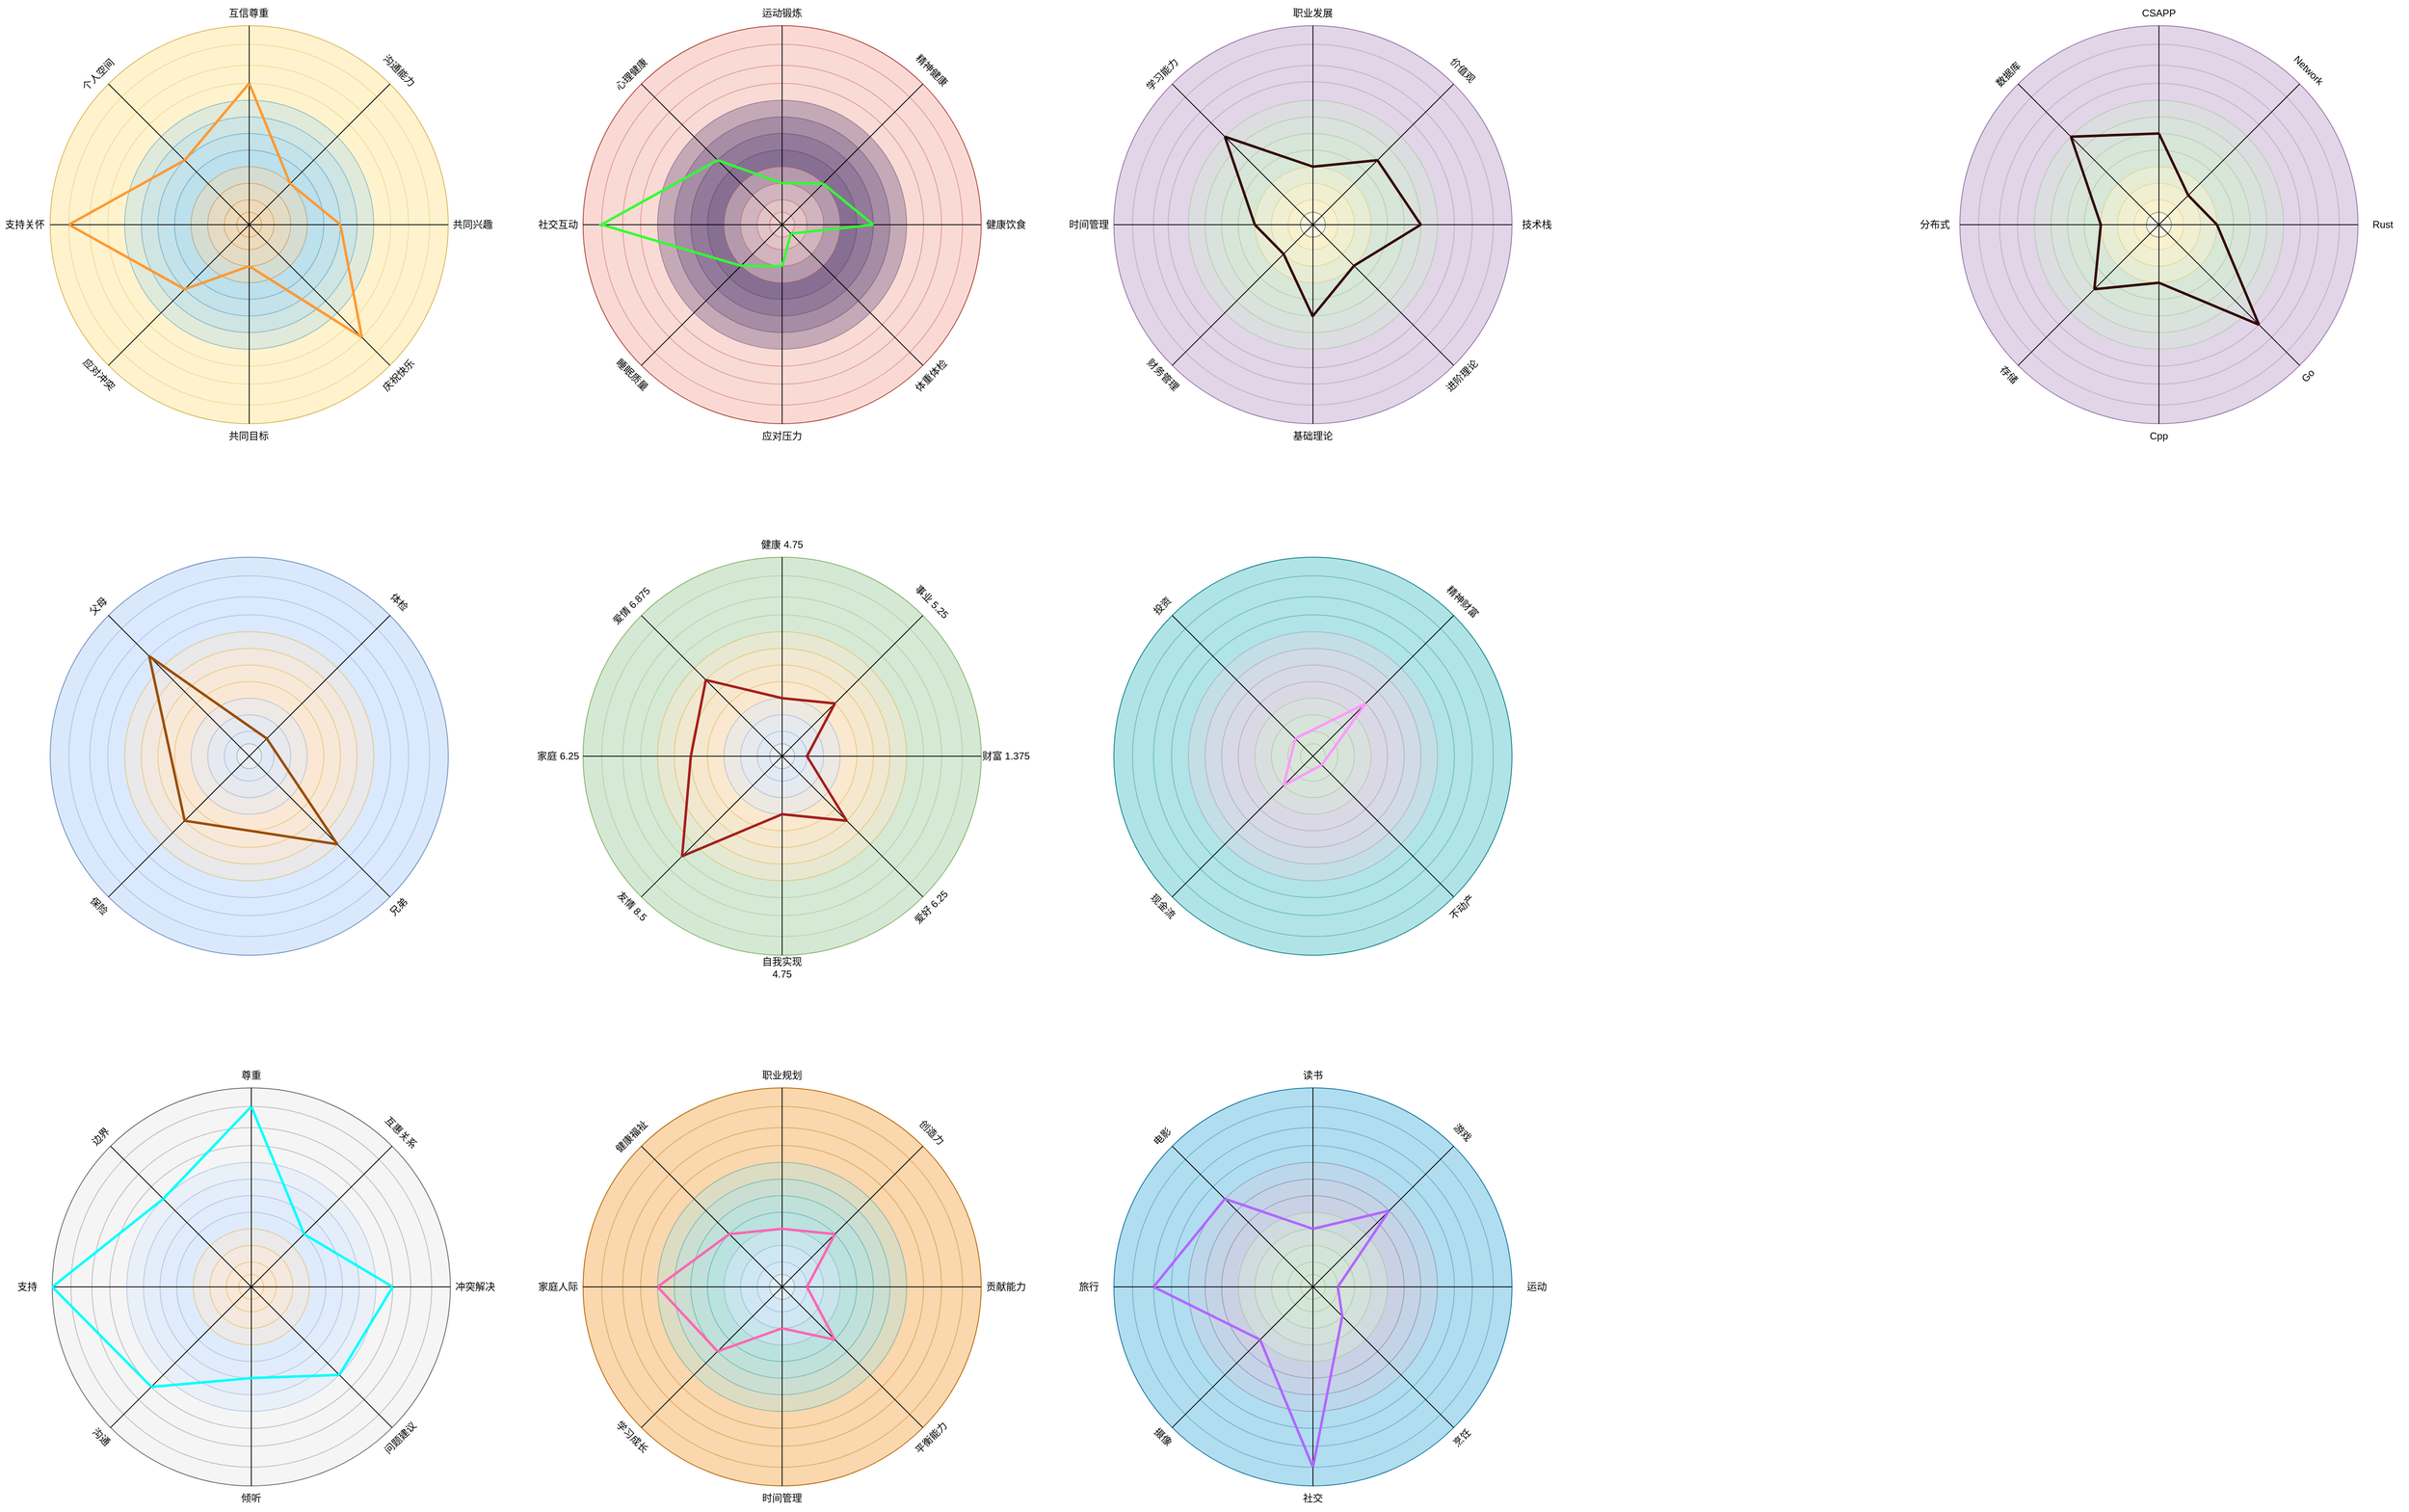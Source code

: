<mxfile version="22.0.4" type="github">
  <diagram name="第 1 页" id="CUnczt2Ad3cjnCFl4lBI">
    <mxGraphModel dx="4412" dy="3079" grid="1" gridSize="10" guides="1" tooltips="1" connect="1" arrows="1" fold="1" page="1" pageScale="1" pageWidth="827" pageHeight="1169" math="0" shadow="0">
      <root>
        <mxCell id="0" />
        <mxCell id="1" parent="0" />
        <mxCell id="QqfOzjYN5zHtX_PdudBc-1" value="" style="ellipse;whiteSpace=wrap;html=1;aspect=fixed;fillColor=#d5e8d4;strokeColor=#82b366;" vertex="1" parent="1">
          <mxGeometry x="240" y="80" width="480" height="480" as="geometry" />
        </mxCell>
        <mxCell id="QqfOzjYN5zHtX_PdudBc-5" value="" style="endArrow=none;html=1;rounded=0;exitX=0;exitY=0.5;exitDx=0;exitDy=0;entryX=1;entryY=0.5;entryDx=0;entryDy=0;" edge="1" parent="1" target="QqfOzjYN5zHtX_PdudBc-1">
          <mxGeometry width="50" height="50" relative="1" as="geometry">
            <mxPoint x="250.0" y="320" as="sourcePoint" />
            <mxPoint x="530" y="260" as="targetPoint" />
          </mxGeometry>
        </mxCell>
        <mxCell id="QqfOzjYN5zHtX_PdudBc-18" value="" style="ellipse;whiteSpace=wrap;html=1;aspect=fixed;opacity=40;fillColor=#d5e8d4;strokeColor=#82b366;" vertex="1" parent="1">
          <mxGeometry x="262.5" y="102.5" width="435" height="435" as="geometry" />
        </mxCell>
        <mxCell id="QqfOzjYN5zHtX_PdudBc-21" value="" style="ellipse;whiteSpace=wrap;html=1;aspect=fixed;opacity=40;fillColor=#d5e8d4;strokeColor=#82b366;" vertex="1" parent="1">
          <mxGeometry x="287.81" y="127.82" width="384.38" height="384.38" as="geometry" />
        </mxCell>
        <mxCell id="QqfOzjYN5zHtX_PdudBc-23" value="" style="ellipse;whiteSpace=wrap;html=1;aspect=fixed;opacity=40;fillColor=#d5e8d4;strokeColor=#82b366;" vertex="1" parent="1">
          <mxGeometry x="309.45" y="149.46" width="341.1" height="341.1" as="geometry" />
        </mxCell>
        <mxCell id="QqfOzjYN5zHtX_PdudBc-25" value="" style="ellipse;whiteSpace=wrap;html=1;aspect=fixed;opacity=40;fillColor=#ffe6cc;strokeColor=#d79b00;" vertex="1" parent="1">
          <mxGeometry x="329.85" y="169.86" width="300.29" height="300.29" as="geometry" />
        </mxCell>
        <mxCell id="QqfOzjYN5zHtX_PdudBc-27" value="" style="ellipse;whiteSpace=wrap;html=1;aspect=fixed;opacity=40;fillColor=#ffe6cc;strokeColor=#d79b00;" vertex="1" parent="1">
          <mxGeometry x="349.95" y="189.97" width="260.09" height="260.09" as="geometry" />
        </mxCell>
        <mxCell id="QqfOzjYN5zHtX_PdudBc-29" value="" style="ellipse;whiteSpace=wrap;html=1;aspect=fixed;opacity=40;fillColor=#ffe6cc;strokeColor=#d79b00;" vertex="1" parent="1">
          <mxGeometry x="369.94" y="209.99" width="220.05" height="220.05" as="geometry" />
        </mxCell>
        <mxCell id="QqfOzjYN5zHtX_PdudBc-31" value="" style="ellipse;whiteSpace=wrap;html=1;aspect=fixed;opacity=40;fillColor=#ffe6cc;strokeColor=#d79b00;" vertex="1" parent="1">
          <mxGeometry x="389.94" y="230" width="180.04" height="180.04" as="geometry" />
        </mxCell>
        <mxCell id="QqfOzjYN5zHtX_PdudBc-32" value="" style="ellipse;whiteSpace=wrap;html=1;aspect=fixed;opacity=40;fillColor=#dae8fc;strokeColor=#6c8ebf;" vertex="1" parent="1">
          <mxGeometry x="409.94" y="250" width="140.04" height="140.04" as="geometry" />
        </mxCell>
        <mxCell id="QqfOzjYN5zHtX_PdudBc-33" value="" style="ellipse;whiteSpace=wrap;html=1;aspect=fixed;opacity=40;fillColor=#dae8fc;strokeColor=#6c8ebf;" vertex="1" parent="1">
          <mxGeometry x="429.98" y="269.98" width="100.04" height="100.04" as="geometry" />
        </mxCell>
        <mxCell id="QqfOzjYN5zHtX_PdudBc-34" value="" style="ellipse;whiteSpace=wrap;html=1;aspect=fixed;opacity=40;fillColor=#dae8fc;strokeColor=#6c8ebf;" vertex="1" parent="1">
          <mxGeometry x="449.95" y="289.99" width="60.02" height="60.02" as="geometry" />
        </mxCell>
        <mxCell id="QqfOzjYN5zHtX_PdudBc-35" value="" style="ellipse;whiteSpace=wrap;html=1;aspect=fixed;opacity=40;fillColor=#f5f5f5;fontColor=#333333;strokeColor=#666666;" vertex="1" parent="1">
          <mxGeometry x="464.96" y="304.99" width="30.01" height="30.01" as="geometry" />
        </mxCell>
        <mxCell id="QqfOzjYN5zHtX_PdudBc-8" value="" style="endArrow=none;html=1;rounded=0;exitX=0;exitY=1;exitDx=0;exitDy=0;entryX=1;entryY=0;entryDx=0;entryDy=0;" edge="1" parent="1" source="QqfOzjYN5zHtX_PdudBc-1" target="QqfOzjYN5zHtX_PdudBc-1">
          <mxGeometry width="50" height="50" relative="1" as="geometry">
            <mxPoint x="480" y="390" as="sourcePoint" />
            <mxPoint x="530" y="340" as="targetPoint" />
          </mxGeometry>
        </mxCell>
        <mxCell id="QqfOzjYN5zHtX_PdudBc-17" value="" style="endArrow=none;html=1;rounded=0;exitX=0;exitY=0.5;exitDx=0;exitDy=0;entryX=1;entryY=0.5;entryDx=0;entryDy=0;" edge="1" parent="1" source="QqfOzjYN5zHtX_PdudBc-1">
          <mxGeometry width="50" height="50" relative="1" as="geometry">
            <mxPoint x="240" y="320" as="sourcePoint" />
            <mxPoint x="710.0" y="320" as="targetPoint" />
          </mxGeometry>
        </mxCell>
        <mxCell id="QqfOzjYN5zHtX_PdudBc-6" value="" style="endArrow=none;html=1;rounded=0;exitX=0;exitY=0;exitDx=0;exitDy=0;entryX=1;entryY=1;entryDx=0;entryDy=0;" edge="1" parent="1" source="QqfOzjYN5zHtX_PdudBc-1" target="QqfOzjYN5zHtX_PdudBc-1">
          <mxGeometry width="50" height="50" relative="1" as="geometry">
            <mxPoint x="480" y="310" as="sourcePoint" />
            <mxPoint x="530" y="260" as="targetPoint" />
          </mxGeometry>
        </mxCell>
        <mxCell id="QqfOzjYN5zHtX_PdudBc-7" value="" style="endArrow=none;html=1;rounded=0;entryX=0.5;entryY=0;entryDx=0;entryDy=0;exitX=0.5;exitY=1;exitDx=0;exitDy=0;" edge="1" parent="1" source="QqfOzjYN5zHtX_PdudBc-1" target="QqfOzjYN5zHtX_PdudBc-1">
          <mxGeometry width="50" height="50" relative="1" as="geometry">
            <mxPoint x="480" y="310" as="sourcePoint" />
            <mxPoint x="530" y="260" as="targetPoint" />
          </mxGeometry>
        </mxCell>
        <mxCell id="QqfOzjYN5zHtX_PdudBc-36" value="健康 4.75" style="text;html=1;strokeColor=none;fillColor=none;align=center;verticalAlign=middle;whiteSpace=wrap;rounded=0;rotation=0;" vertex="1" parent="1">
          <mxGeometry x="449.95" y="50" width="60" height="30" as="geometry" />
        </mxCell>
        <mxCell id="QqfOzjYN5zHtX_PdudBc-39" value="事业 5.25" style="text;html=1;strokeColor=none;fillColor=none;align=center;verticalAlign=middle;whiteSpace=wrap;rounded=0;rotation=45;" vertex="1" parent="1">
          <mxGeometry x="630.14" y="119.46" width="60" height="30" as="geometry" />
        </mxCell>
        <mxCell id="QqfOzjYN5zHtX_PdudBc-40" value="财富 1.375" style="text;html=1;strokeColor=none;fillColor=none;align=center;verticalAlign=middle;whiteSpace=wrap;rounded=0;rotation=0;" vertex="1" parent="1">
          <mxGeometry x="720" y="305.02" width="60" height="30" as="geometry" />
        </mxCell>
        <mxCell id="QqfOzjYN5zHtX_PdudBc-41" value="爱情 6.875" style="text;html=1;strokeColor=none;fillColor=none;align=center;verticalAlign=middle;whiteSpace=wrap;rounded=0;rotation=-45;" vertex="1" parent="1">
          <mxGeometry x="268.5" y="124.46" width="60" height="30" as="geometry" />
        </mxCell>
        <mxCell id="QqfOzjYN5zHtX_PdudBc-43" value="友情 8.5" style="text;html=1;strokeColor=none;fillColor=none;align=center;verticalAlign=middle;whiteSpace=wrap;rounded=0;rotation=45;direction=east;" vertex="1" parent="1">
          <mxGeometry x="268.85" y="486.2" width="60" height="30" as="geometry" />
        </mxCell>
        <mxCell id="QqfOzjYN5zHtX_PdudBc-44" value="自我实现 4.75" style="text;html=1;strokeColor=none;fillColor=none;align=center;verticalAlign=middle;whiteSpace=wrap;rounded=0;rotation=0;direction=east;" vertex="1" parent="1">
          <mxGeometry x="450.0" y="560" width="60" height="30" as="geometry" />
        </mxCell>
        <mxCell id="QqfOzjYN5zHtX_PdudBc-45" value="爱好 6.25" style="text;html=1;strokeColor=none;fillColor=none;align=center;verticalAlign=middle;whiteSpace=wrap;rounded=0;rotation=-45;direction=east;" vertex="1" parent="1">
          <mxGeometry x="630.14" y="487.2" width="60" height="30" as="geometry" />
        </mxCell>
        <mxCell id="QqfOzjYN5zHtX_PdudBc-50" value="家庭 6.25" style="text;html=1;strokeColor=none;fillColor=none;align=center;verticalAlign=middle;whiteSpace=wrap;rounded=0;rotation=0;direction=east;" vertex="1" parent="1">
          <mxGeometry x="180.0" y="305.02" width="60" height="30" as="geometry" />
        </mxCell>
        <mxCell id="QqfOzjYN5zHtX_PdudBc-51" value="" style="endArrow=none;html=1;rounded=1;strokeColor=#a51d1d;strokeWidth=3;entryX=0;entryY=0;entryDx=0;entryDy=0;" edge="1" parent="1" target="QqfOzjYN5zHtX_PdudBc-27">
          <mxGeometry width="50" height="50" relative="1" as="geometry">
            <mxPoint x="480" y="250" as="sourcePoint" />
            <mxPoint x="450" y="200" as="targetPoint" />
          </mxGeometry>
        </mxCell>
        <mxCell id="QqfOzjYN5zHtX_PdudBc-52" value="" style="endArrow=none;html=1;rounded=1;strokeColor=#a51d1d;strokeWidth=3;entryX=0;entryY=0;entryDx=0;entryDy=0;exitX=0;exitY=0.5;exitDx=0;exitDy=0;" edge="1" parent="1" source="QqfOzjYN5zHtX_PdudBc-29" target="QqfOzjYN5zHtX_PdudBc-27">
          <mxGeometry width="50" height="50" relative="1" as="geometry">
            <mxPoint x="370" y="320" as="sourcePoint" />
            <mxPoint x="384" y="224" as="targetPoint" />
          </mxGeometry>
        </mxCell>
        <mxCell id="QqfOzjYN5zHtX_PdudBc-53" value="" style="endArrow=none;html=1;rounded=1;strokeColor=#a51d1d;strokeWidth=3;entryX=0;entryY=0.5;entryDx=0;entryDy=0;exitX=0;exitY=1;exitDx=0;exitDy=0;" edge="1" parent="1" source="QqfOzjYN5zHtX_PdudBc-23" target="QqfOzjYN5zHtX_PdudBc-29">
          <mxGeometry width="50" height="50" relative="1" as="geometry">
            <mxPoint x="380" y="330" as="sourcePoint" />
            <mxPoint x="384" y="224" as="targetPoint" />
          </mxGeometry>
        </mxCell>
        <mxCell id="QqfOzjYN5zHtX_PdudBc-54" value="" style="endArrow=none;html=1;rounded=1;strokeColor=#a51d1d;strokeWidth=3;entryX=0;entryY=1;entryDx=0;entryDy=0;" edge="1" parent="1" target="QqfOzjYN5zHtX_PdudBc-23">
          <mxGeometry width="50" height="50" relative="1" as="geometry">
            <mxPoint x="480" y="390" as="sourcePoint" />
            <mxPoint x="380" y="330" as="targetPoint" />
          </mxGeometry>
        </mxCell>
        <mxCell id="QqfOzjYN5zHtX_PdudBc-55" value="" style="endArrow=none;html=1;rounded=1;strokeColor=#a51d1d;strokeWidth=3;entryX=1;entryY=1;entryDx=0;entryDy=0;" edge="1" parent="1" target="QqfOzjYN5zHtX_PdudBc-29">
          <mxGeometry width="50" height="50" relative="1" as="geometry">
            <mxPoint x="480" y="390" as="sourcePoint" />
            <mxPoint x="540" y="380" as="targetPoint" />
          </mxGeometry>
        </mxCell>
        <mxCell id="QqfOzjYN5zHtX_PdudBc-56" value="" style="endArrow=none;html=1;rounded=1;strokeColor=#a51d1d;strokeWidth=3;entryX=1;entryY=0.5;entryDx=0;entryDy=0;exitX=1;exitY=1;exitDx=0;exitDy=0;" edge="1" parent="1" source="QqfOzjYN5zHtX_PdudBc-29" target="QqfOzjYN5zHtX_PdudBc-34">
          <mxGeometry width="50" height="50" relative="1" as="geometry">
            <mxPoint x="490" y="400" as="sourcePoint" />
            <mxPoint x="554" y="394" as="targetPoint" />
          </mxGeometry>
        </mxCell>
        <mxCell id="QqfOzjYN5zHtX_PdudBc-57" value="" style="endArrow=none;html=1;rounded=1;strokeColor=#a51d1d;strokeWidth=3;entryX=1;entryY=0;entryDx=0;entryDy=0;exitX=1;exitY=0.5;exitDx=0;exitDy=0;" edge="1" parent="1" source="QqfOzjYN5zHtX_PdudBc-34" target="QqfOzjYN5zHtX_PdudBc-31">
          <mxGeometry width="50" height="50" relative="1" as="geometry">
            <mxPoint x="554" y="394" as="sourcePoint" />
            <mxPoint x="520" y="330" as="targetPoint" />
          </mxGeometry>
        </mxCell>
        <mxCell id="QqfOzjYN5zHtX_PdudBc-58" value="" style="endArrow=none;html=1;rounded=1;strokeColor=#a51d1d;strokeWidth=3;entryX=1;entryY=0;entryDx=0;entryDy=0;exitX=0.5;exitY=0;exitDx=0;exitDy=0;" edge="1" parent="1" source="QqfOzjYN5zHtX_PdudBc-32" target="QqfOzjYN5zHtX_PdudBc-31">
          <mxGeometry width="50" height="50" relative="1" as="geometry">
            <mxPoint x="520" y="330" as="sourcePoint" />
            <mxPoint x="554" y="266" as="targetPoint" />
          </mxGeometry>
        </mxCell>
        <mxCell id="QqfOzjYN5zHtX_PdudBc-169" value="" style="ellipse;whiteSpace=wrap;html=1;aspect=fixed;fillColor=#e1d5e7;strokeColor=#9673a6;" vertex="1" parent="1">
          <mxGeometry x="880" y="-561" width="480" height="480" as="geometry" />
        </mxCell>
        <mxCell id="QqfOzjYN5zHtX_PdudBc-170" value="" style="endArrow=none;html=1;rounded=0;exitX=0;exitY=0.5;exitDx=0;exitDy=0;entryX=1;entryY=0.5;entryDx=0;entryDy=0;" edge="1" parent="1" target="QqfOzjYN5zHtX_PdudBc-169">
          <mxGeometry width="50" height="50" relative="1" as="geometry">
            <mxPoint x="890.0" y="-321" as="sourcePoint" />
            <mxPoint x="1170" y="-381" as="targetPoint" />
          </mxGeometry>
        </mxCell>
        <mxCell id="QqfOzjYN5zHtX_PdudBc-171" value="" style="ellipse;whiteSpace=wrap;html=1;aspect=fixed;opacity=40;fillColor=#e1d5e7;strokeColor=#9673a6;" vertex="1" parent="1">
          <mxGeometry x="902.5" y="-538.5" width="435" height="435" as="geometry" />
        </mxCell>
        <mxCell id="QqfOzjYN5zHtX_PdudBc-172" value="" style="ellipse;whiteSpace=wrap;html=1;aspect=fixed;opacity=40;fillColor=#e1d5e7;strokeColor=#9673a6;" vertex="1" parent="1">
          <mxGeometry x="927.81" y="-513.18" width="384.38" height="384.38" as="geometry" />
        </mxCell>
        <mxCell id="QqfOzjYN5zHtX_PdudBc-173" value="" style="ellipse;whiteSpace=wrap;html=1;aspect=fixed;opacity=40;fillColor=#e1d5e7;strokeColor=#9673a6;" vertex="1" parent="1">
          <mxGeometry x="945.55" y="-493.5" width="345" height="345" as="geometry" />
        </mxCell>
        <mxCell id="QqfOzjYN5zHtX_PdudBc-174" value="" style="ellipse;whiteSpace=wrap;html=1;aspect=fixed;opacity=40;fillColor=#d5e8d4;strokeColor=#82b366;" vertex="1" parent="1">
          <mxGeometry x="969.85" y="-471.14" width="300.29" height="300.29" as="geometry" />
        </mxCell>
        <mxCell id="QqfOzjYN5zHtX_PdudBc-175" value="" style="ellipse;whiteSpace=wrap;html=1;aspect=fixed;opacity=40;fillColor=#d5e8d4;strokeColor=#82b366;" vertex="1" parent="1">
          <mxGeometry x="989.95" y="-451.03" width="260.09" height="260.09" as="geometry" />
        </mxCell>
        <mxCell id="QqfOzjYN5zHtX_PdudBc-176" value="" style="ellipse;whiteSpace=wrap;html=1;aspect=fixed;opacity=40;fillColor=#d5e8d4;strokeColor=#82b366;" vertex="1" parent="1">
          <mxGeometry x="1009.94" y="-431.01" width="220.05" height="220.05" as="geometry" />
        </mxCell>
        <mxCell id="QqfOzjYN5zHtX_PdudBc-177" value="" style="ellipse;whiteSpace=wrap;html=1;aspect=fixed;opacity=40;fillColor=#d5e8d4;strokeColor=#82b366;" vertex="1" parent="1">
          <mxGeometry x="1029.94" y="-411" width="180.04" height="180.04" as="geometry" />
        </mxCell>
        <mxCell id="QqfOzjYN5zHtX_PdudBc-178" value="" style="ellipse;whiteSpace=wrap;html=1;aspect=fixed;opacity=40;fillColor=#fff2cc;strokeColor=#d6b656;" vertex="1" parent="1">
          <mxGeometry x="1049.94" y="-391" width="140.04" height="140.04" as="geometry" />
        </mxCell>
        <mxCell id="QqfOzjYN5zHtX_PdudBc-179" value="" style="ellipse;whiteSpace=wrap;html=1;aspect=fixed;opacity=40;fillColor=#fff2cc;strokeColor=#d6b656;" vertex="1" parent="1">
          <mxGeometry x="1069.98" y="-371.02" width="100.04" height="100.04" as="geometry" />
        </mxCell>
        <mxCell id="QqfOzjYN5zHtX_PdudBc-180" value="" style="ellipse;whiteSpace=wrap;html=1;aspect=fixed;opacity=40;fillColor=#fff2cc;strokeColor=#d6b656;" vertex="1" parent="1">
          <mxGeometry x="1089.95" y="-351.01" width="60.02" height="60.02" as="geometry" />
        </mxCell>
        <mxCell id="QqfOzjYN5zHtX_PdudBc-181" value="" style="ellipse;whiteSpace=wrap;html=1;aspect=fixed;opacity=40;" vertex="1" parent="1">
          <mxGeometry x="1104.96" y="-336.01" width="30.01" height="30.01" as="geometry" />
        </mxCell>
        <mxCell id="QqfOzjYN5zHtX_PdudBc-182" value="" style="endArrow=none;html=1;rounded=0;exitX=0;exitY=1;exitDx=0;exitDy=0;entryX=1;entryY=0;entryDx=0;entryDy=0;" edge="1" parent="1" source="QqfOzjYN5zHtX_PdudBc-169" target="QqfOzjYN5zHtX_PdudBc-169">
          <mxGeometry width="50" height="50" relative="1" as="geometry">
            <mxPoint x="1120" y="-251" as="sourcePoint" />
            <mxPoint x="1170" y="-301" as="targetPoint" />
          </mxGeometry>
        </mxCell>
        <mxCell id="QqfOzjYN5zHtX_PdudBc-183" value="" style="endArrow=none;html=1;rounded=0;exitX=0;exitY=0.5;exitDx=0;exitDy=0;entryX=1;entryY=0.5;entryDx=0;entryDy=0;" edge="1" parent="1" source="QqfOzjYN5zHtX_PdudBc-169">
          <mxGeometry width="50" height="50" relative="1" as="geometry">
            <mxPoint x="880" y="-321" as="sourcePoint" />
            <mxPoint x="1350.0" y="-321" as="targetPoint" />
          </mxGeometry>
        </mxCell>
        <mxCell id="QqfOzjYN5zHtX_PdudBc-184" value="" style="endArrow=none;html=1;rounded=0;exitX=0;exitY=0;exitDx=0;exitDy=0;entryX=1;entryY=1;entryDx=0;entryDy=0;" edge="1" parent="1" source="QqfOzjYN5zHtX_PdudBc-169" target="QqfOzjYN5zHtX_PdudBc-169">
          <mxGeometry width="50" height="50" relative="1" as="geometry">
            <mxPoint x="1120" y="-331" as="sourcePoint" />
            <mxPoint x="1170" y="-381" as="targetPoint" />
          </mxGeometry>
        </mxCell>
        <mxCell id="QqfOzjYN5zHtX_PdudBc-185" value="" style="endArrow=none;html=1;rounded=0;entryX=0.5;entryY=0;entryDx=0;entryDy=0;exitX=0.5;exitY=1;exitDx=0;exitDy=0;" edge="1" parent="1" source="QqfOzjYN5zHtX_PdudBc-169" target="QqfOzjYN5zHtX_PdudBc-169">
          <mxGeometry width="50" height="50" relative="1" as="geometry">
            <mxPoint x="1120" y="-331" as="sourcePoint" />
            <mxPoint x="1170" y="-381" as="targetPoint" />
          </mxGeometry>
        </mxCell>
        <mxCell id="QqfOzjYN5zHtX_PdudBc-186" value="职业发展" style="text;html=1;strokeColor=none;fillColor=none;align=center;verticalAlign=middle;whiteSpace=wrap;rounded=0;rotation=0;" vertex="1" parent="1">
          <mxGeometry x="1089.95" y="-591" width="60" height="30" as="geometry" />
        </mxCell>
        <mxCell id="QqfOzjYN5zHtX_PdudBc-187" value="价值观" style="text;html=1;strokeColor=none;fillColor=none;align=center;verticalAlign=middle;whiteSpace=wrap;rounded=0;rotation=45;" vertex="1" parent="1">
          <mxGeometry x="1270.14" y="-521.54" width="60" height="30" as="geometry" />
        </mxCell>
        <mxCell id="QqfOzjYN5zHtX_PdudBc-188" value="技术栈" style="text;html=1;strokeColor=none;fillColor=none;align=center;verticalAlign=middle;whiteSpace=wrap;rounded=0;rotation=0;" vertex="1" parent="1">
          <mxGeometry x="1360" y="-335.98" width="60" height="30" as="geometry" />
        </mxCell>
        <mxCell id="QqfOzjYN5zHtX_PdudBc-189" value="学习能力" style="text;html=1;strokeColor=none;fillColor=none;align=center;verticalAlign=middle;whiteSpace=wrap;rounded=0;rotation=-45;" vertex="1" parent="1">
          <mxGeometry x="908.5" y="-516.54" width="60" height="30" as="geometry" />
        </mxCell>
        <mxCell id="QqfOzjYN5zHtX_PdudBc-190" value="财务管理" style="text;html=1;strokeColor=none;fillColor=none;align=center;verticalAlign=middle;whiteSpace=wrap;rounded=0;rotation=45;direction=east;" vertex="1" parent="1">
          <mxGeometry x="908.85" y="-154.8" width="60" height="30" as="geometry" />
        </mxCell>
        <mxCell id="QqfOzjYN5zHtX_PdudBc-191" value="基础理论" style="text;html=1;strokeColor=none;fillColor=none;align=center;verticalAlign=middle;whiteSpace=wrap;rounded=0;rotation=0;direction=east;" vertex="1" parent="1">
          <mxGeometry x="1090" y="-81" width="60" height="30" as="geometry" />
        </mxCell>
        <mxCell id="QqfOzjYN5zHtX_PdudBc-192" value="进阶理论" style="text;html=1;strokeColor=none;fillColor=none;align=center;verticalAlign=middle;whiteSpace=wrap;rounded=0;rotation=-45;direction=east;" vertex="1" parent="1">
          <mxGeometry x="1270.14" y="-153.8" width="60" height="30" as="geometry" />
        </mxCell>
        <mxCell id="QqfOzjYN5zHtX_PdudBc-193" value="时间管理" style="text;html=1;strokeColor=none;fillColor=none;align=center;verticalAlign=middle;whiteSpace=wrap;rounded=0;rotation=0;direction=east;" vertex="1" parent="1">
          <mxGeometry x="820" y="-335.98" width="60" height="30" as="geometry" />
        </mxCell>
        <mxCell id="QqfOzjYN5zHtX_PdudBc-194" value="" style="endArrow=none;html=1;rounded=1;strokeColor=#330505;strokeWidth=3;entryX=0;entryY=0;entryDx=0;entryDy=0;exitX=0.5;exitY=0;exitDx=0;exitDy=0;" edge="1" parent="1" target="QqfOzjYN5zHtX_PdudBc-174" source="QqfOzjYN5zHtX_PdudBc-178">
          <mxGeometry width="50" height="50" relative="1" as="geometry">
            <mxPoint x="1120" y="-391" as="sourcePoint" />
            <mxPoint x="1090" y="-441" as="targetPoint" />
          </mxGeometry>
        </mxCell>
        <mxCell id="QqfOzjYN5zHtX_PdudBc-195" value="" style="endArrow=none;html=1;rounded=1;strokeColor=#330505;strokeWidth=3;entryX=0;entryY=0;entryDx=0;entryDy=0;exitX=0;exitY=0.5;exitDx=0;exitDy=0;" edge="1" parent="1" source="QqfOzjYN5zHtX_PdudBc-178" target="QqfOzjYN5zHtX_PdudBc-174">
          <mxGeometry width="50" height="50" relative="1" as="geometry">
            <mxPoint x="1010" y="-321" as="sourcePoint" />
            <mxPoint x="1024" y="-417" as="targetPoint" />
          </mxGeometry>
        </mxCell>
        <mxCell id="QqfOzjYN5zHtX_PdudBc-196" value="" style="endArrow=none;html=1;rounded=1;strokeColor=#330505;strokeWidth=3;entryX=0;entryY=0.5;entryDx=0;entryDy=0;exitX=0;exitY=1;exitDx=0;exitDy=0;" edge="1" parent="1" source="QqfOzjYN5zHtX_PdudBc-179" target="QqfOzjYN5zHtX_PdudBc-178">
          <mxGeometry width="50" height="50" relative="1" as="geometry">
            <mxPoint x="1020" y="-311" as="sourcePoint" />
            <mxPoint x="1024" y="-417" as="targetPoint" />
          </mxGeometry>
        </mxCell>
        <mxCell id="QqfOzjYN5zHtX_PdudBc-197" value="" style="endArrow=none;html=1;rounded=1;strokeColor=#330505;strokeWidth=3;entryX=0;entryY=1;entryDx=0;entryDy=0;" edge="1" parent="1" target="QqfOzjYN5zHtX_PdudBc-179">
          <mxGeometry width="50" height="50" relative="1" as="geometry">
            <mxPoint x="1120" y="-210" as="sourcePoint" />
            <mxPoint x="1040" y="-240" as="targetPoint" />
          </mxGeometry>
        </mxCell>
        <mxCell id="QqfOzjYN5zHtX_PdudBc-198" value="" style="endArrow=none;html=1;rounded=1;strokeColor=#330505;strokeWidth=3;entryX=1;entryY=1;entryDx=0;entryDy=0;exitX=0.5;exitY=1;exitDx=0;exitDy=0;" edge="1" parent="1" target="QqfOzjYN5zHtX_PdudBc-178" source="QqfOzjYN5zHtX_PdudBc-176">
          <mxGeometry width="50" height="50" relative="1" as="geometry">
            <mxPoint x="1120" y="-251" as="sourcePoint" />
            <mxPoint x="1180" y="-261" as="targetPoint" />
          </mxGeometry>
        </mxCell>
        <mxCell id="QqfOzjYN5zHtX_PdudBc-199" value="" style="endArrow=none;html=1;rounded=1;strokeColor=#330505;strokeWidth=3;entryX=1;entryY=0.5;entryDx=0;entryDy=0;exitX=1;exitY=1;exitDx=0;exitDy=0;" edge="1" parent="1" source="QqfOzjYN5zHtX_PdudBc-178" target="QqfOzjYN5zHtX_PdudBc-175">
          <mxGeometry width="50" height="50" relative="1" as="geometry">
            <mxPoint x="1130" y="-241" as="sourcePoint" />
            <mxPoint x="1194" y="-247" as="targetPoint" />
          </mxGeometry>
        </mxCell>
        <mxCell id="QqfOzjYN5zHtX_PdudBc-200" value="" style="endArrow=none;html=1;rounded=1;strokeColor=#330505;strokeWidth=3;entryX=1;entryY=0;entryDx=0;entryDy=0;exitX=1;exitY=0.5;exitDx=0;exitDy=0;" edge="1" parent="1" source="QqfOzjYN5zHtX_PdudBc-175" target="QqfOzjYN5zHtX_PdudBc-176">
          <mxGeometry width="50" height="50" relative="1" as="geometry">
            <mxPoint x="1194" y="-247" as="sourcePoint" />
            <mxPoint x="1160" y="-311" as="targetPoint" />
          </mxGeometry>
        </mxCell>
        <mxCell id="QqfOzjYN5zHtX_PdudBc-201" value="" style="endArrow=none;html=1;rounded=1;strokeColor=#330505;strokeWidth=3;entryX=1;entryY=0;entryDx=0;entryDy=0;exitX=0.5;exitY=0;exitDx=0;exitDy=0;" edge="1" parent="1" source="QqfOzjYN5zHtX_PdudBc-178" target="QqfOzjYN5zHtX_PdudBc-176">
          <mxGeometry width="50" height="50" relative="1" as="geometry">
            <mxPoint x="1160" y="-311" as="sourcePoint" />
            <mxPoint x="1194" y="-375" as="targetPoint" />
          </mxGeometry>
        </mxCell>
        <mxCell id="QqfOzjYN5zHtX_PdudBc-203" value="" style="ellipse;whiteSpace=wrap;html=1;aspect=fixed;fillColor=#b0e3e6;strokeColor=#0e8088;container=0;" vertex="1" parent="1">
          <mxGeometry x="880" y="79.99" width="480" height="480" as="geometry" />
        </mxCell>
        <mxCell id="QqfOzjYN5zHtX_PdudBc-205" value="" style="ellipse;whiteSpace=wrap;html=1;aspect=fixed;opacity=40;fillColor=#b0e3e6;strokeColor=#0e8088;container=0;" vertex="1" parent="1">
          <mxGeometry x="902.5" y="102.49" width="435" height="435" as="geometry" />
        </mxCell>
        <mxCell id="QqfOzjYN5zHtX_PdudBc-206" value="" style="ellipse;whiteSpace=wrap;html=1;aspect=fixed;opacity=40;fillColor=#b0e3e6;strokeColor=#0e8088;container=0;" vertex="1" parent="1">
          <mxGeometry x="927.81" y="127.81" width="384.38" height="384.38" as="geometry" />
        </mxCell>
        <mxCell id="QqfOzjYN5zHtX_PdudBc-207" value="" style="ellipse;whiteSpace=wrap;html=1;aspect=fixed;opacity=40;fillColor=#b0e3e6;strokeColor=#0e8088;container=0;" vertex="1" parent="1">
          <mxGeometry x="949.45" y="149.45" width="341.1" height="341.1" as="geometry" />
        </mxCell>
        <mxCell id="QqfOzjYN5zHtX_PdudBc-208" value="" style="ellipse;whiteSpace=wrap;html=1;aspect=fixed;opacity=40;fillColor=#e1d5e7;strokeColor=#9673a6;container=0;" vertex="1" parent="1">
          <mxGeometry x="969.85" y="169.85" width="300.29" height="300.29" as="geometry" />
        </mxCell>
        <mxCell id="QqfOzjYN5zHtX_PdudBc-209" value="" style="ellipse;whiteSpace=wrap;html=1;aspect=fixed;opacity=40;fillColor=#e1d5e7;strokeColor=#9673a6;container=0;" vertex="1" parent="1">
          <mxGeometry x="989.95" y="189.96" width="260.09" height="260.09" as="geometry" />
        </mxCell>
        <mxCell id="QqfOzjYN5zHtX_PdudBc-210" value="" style="ellipse;whiteSpace=wrap;html=1;aspect=fixed;opacity=40;fillColor=#e1d5e7;strokeColor=#9673a6;container=0;" vertex="1" parent="1">
          <mxGeometry x="1009.94" y="209.98" width="220.05" height="220.05" as="geometry" />
        </mxCell>
        <mxCell id="QqfOzjYN5zHtX_PdudBc-211" value="" style="ellipse;whiteSpace=wrap;html=1;aspect=fixed;opacity=40;fillColor=#e1d5e7;strokeColor=#9673a6;container=0;" vertex="1" parent="1">
          <mxGeometry x="1029.94" y="229.99" width="180.04" height="180.04" as="geometry" />
        </mxCell>
        <mxCell id="QqfOzjYN5zHtX_PdudBc-212" value="" style="ellipse;whiteSpace=wrap;html=1;aspect=fixed;opacity=40;fillColor=#d5e8d4;strokeColor=#82b366;container=0;" vertex="1" parent="1">
          <mxGeometry x="1049.94" y="249.99" width="140.04" height="140.04" as="geometry" />
        </mxCell>
        <mxCell id="QqfOzjYN5zHtX_PdudBc-213" value="" style="ellipse;whiteSpace=wrap;html=1;aspect=fixed;opacity=40;fillColor=#d5e8d4;strokeColor=#82b366;container=0;" vertex="1" parent="1">
          <mxGeometry x="1069.98" y="269.97" width="100.04" height="100.04" as="geometry" />
        </mxCell>
        <mxCell id="QqfOzjYN5zHtX_PdudBc-214" value="" style="ellipse;whiteSpace=wrap;html=1;aspect=fixed;opacity=40;fillColor=#d5e8d4;strokeColor=#82b366;container=0;" vertex="1" parent="1">
          <mxGeometry x="1089.95" y="289.98" width="60.02" height="60.02" as="geometry" />
        </mxCell>
        <mxCell id="QqfOzjYN5zHtX_PdudBc-215" value="" style="ellipse;whiteSpace=wrap;html=1;aspect=fixed;opacity=40;fillColor=#d5e8d4;strokeColor=#82b366;container=0;" vertex="1" parent="1">
          <mxGeometry x="1104.96" y="304.98" width="30.01" height="30.01" as="geometry" />
        </mxCell>
        <mxCell id="QqfOzjYN5zHtX_PdudBc-216" value="" style="endArrow=none;html=1;rounded=0;exitX=0;exitY=1;exitDx=0;exitDy=0;entryX=1;entryY=0;entryDx=0;entryDy=0;" edge="1" parent="1" source="QqfOzjYN5zHtX_PdudBc-203" target="QqfOzjYN5zHtX_PdudBc-203">
          <mxGeometry width="50" height="50" relative="1" as="geometry">
            <mxPoint x="1120" y="389.99" as="sourcePoint" />
            <mxPoint x="1170" y="339.99" as="targetPoint" />
          </mxGeometry>
        </mxCell>
        <mxCell id="QqfOzjYN5zHtX_PdudBc-218" value="" style="endArrow=none;html=1;rounded=0;exitX=0;exitY=0;exitDx=0;exitDy=0;entryX=1;entryY=1;entryDx=0;entryDy=0;" edge="1" parent="1" source="QqfOzjYN5zHtX_PdudBc-203" target="QqfOzjYN5zHtX_PdudBc-203">
          <mxGeometry width="50" height="50" relative="1" as="geometry">
            <mxPoint x="1120" y="309.99" as="sourcePoint" />
            <mxPoint x="1170" y="259.99" as="targetPoint" />
          </mxGeometry>
        </mxCell>
        <mxCell id="QqfOzjYN5zHtX_PdudBc-221" value="精神财富" style="text;html=1;strokeColor=none;fillColor=none;align=center;verticalAlign=middle;whiteSpace=wrap;rounded=0;rotation=45;container=0;" vertex="1" parent="1">
          <mxGeometry x="1270.14" y="119.45" width="60" height="30" as="geometry" />
        </mxCell>
        <mxCell id="QqfOzjYN5zHtX_PdudBc-223" value="投资" style="text;html=1;strokeColor=none;fillColor=none;align=center;verticalAlign=middle;whiteSpace=wrap;rounded=0;rotation=-45;container=0;" vertex="1" parent="1">
          <mxGeometry x="908.5" y="124.45" width="60" height="30" as="geometry" />
        </mxCell>
        <mxCell id="QqfOzjYN5zHtX_PdudBc-224" value="现金流" style="text;html=1;strokeColor=none;fillColor=none;align=center;verticalAlign=middle;whiteSpace=wrap;rounded=0;rotation=45;direction=east;container=0;" vertex="1" parent="1">
          <mxGeometry x="908.85" y="486.19" width="60" height="30" as="geometry" />
        </mxCell>
        <mxCell id="QqfOzjYN5zHtX_PdudBc-226" value="不动产" style="text;html=1;strokeColor=none;fillColor=none;align=center;verticalAlign=middle;whiteSpace=wrap;rounded=0;rotation=-45;direction=east;container=0;" vertex="1" parent="1">
          <mxGeometry x="1270.14" y="487.19" width="60" height="30" as="geometry" />
        </mxCell>
        <mxCell id="QqfOzjYN5zHtX_PdudBc-228" value="" style="endArrow=none;html=1;rounded=1;strokeColor=#FF99FF;strokeWidth=3;entryX=1;entryY=0;entryDx=0;entryDy=0;exitX=1;exitY=1;exitDx=0;exitDy=0;" edge="1" parent="1" target="QqfOzjYN5zHtX_PdudBc-211" source="QqfOzjYN5zHtX_PdudBc-215">
          <mxGeometry width="50" height="50" relative="1" as="geometry">
            <mxPoint x="1120" y="249.99" as="sourcePoint" />
            <mxPoint x="1090" y="199.99" as="targetPoint" />
          </mxGeometry>
        </mxCell>
        <mxCell id="QqfOzjYN5zHtX_PdudBc-229" value="" style="endArrow=none;html=1;rounded=1;strokeColor=#FF99FF;strokeWidth=3;exitX=0;exitY=1;exitDx=0;exitDy=0;entryX=0;entryY=0;entryDx=0;entryDy=0;" edge="1" parent="1" source="QqfOzjYN5zHtX_PdudBc-213" target="QqfOzjYN5zHtX_PdudBc-214">
          <mxGeometry width="50" height="50" relative="1" as="geometry">
            <mxPoint x="1010" y="319.99" as="sourcePoint" />
            <mxPoint x="1100" y="300" as="targetPoint" />
          </mxGeometry>
        </mxCell>
        <mxCell id="QqfOzjYN5zHtX_PdudBc-231" value="" style="endArrow=none;html=1;rounded=1;strokeColor=#FF99FF;strokeWidth=3;entryX=0;entryY=1;entryDx=0;entryDy=0;exitX=1;exitY=1;exitDx=0;exitDy=0;" edge="1" parent="1" target="QqfOzjYN5zHtX_PdudBc-213" source="QqfOzjYN5zHtX_PdudBc-215">
          <mxGeometry width="50" height="50" relative="1" as="geometry">
            <mxPoint x="1120" y="389.99" as="sourcePoint" />
            <mxPoint x="1020" y="329.99" as="targetPoint" />
          </mxGeometry>
        </mxCell>
        <mxCell id="QqfOzjYN5zHtX_PdudBc-407" value="" style="endArrow=none;html=1;rounded=1;strokeColor=#FF99FF;strokeWidth=3;entryX=1;entryY=0;entryDx=0;entryDy=0;exitX=0;exitY=0;exitDx=0;exitDy=0;" edge="1" parent="1" source="QqfOzjYN5zHtX_PdudBc-214" target="QqfOzjYN5zHtX_PdudBc-211">
          <mxGeometry width="50" height="50" relative="1" as="geometry">
            <mxPoint x="1165" y="365" as="sourcePoint" />
            <mxPoint x="1194" y="266" as="targetPoint" />
          </mxGeometry>
        </mxCell>
        <mxCell id="QqfOzjYN5zHtX_PdudBc-272" value="" style="ellipse;whiteSpace=wrap;html=1;aspect=fixed;fillColor=#dae8fc;strokeColor=#6c8ebf;" vertex="1" parent="1">
          <mxGeometry x="-402.5" y="79.99" width="480" height="480" as="geometry" />
        </mxCell>
        <mxCell id="QqfOzjYN5zHtX_PdudBc-274" value="" style="ellipse;whiteSpace=wrap;html=1;aspect=fixed;opacity=40;fillColor=#dae8fc;strokeColor=#6c8ebf;" vertex="1" parent="1">
          <mxGeometry x="-380" y="102.49" width="435" height="435" as="geometry" />
        </mxCell>
        <mxCell id="QqfOzjYN5zHtX_PdudBc-275" value="" style="ellipse;whiteSpace=wrap;html=1;aspect=fixed;opacity=40;fillColor=#dae8fc;strokeColor=#6c8ebf;" vertex="1" parent="1">
          <mxGeometry x="-354.69" y="127.81" width="384.38" height="384.38" as="geometry" />
        </mxCell>
        <mxCell id="QqfOzjYN5zHtX_PdudBc-276" value="" style="ellipse;whiteSpace=wrap;html=1;aspect=fixed;opacity=40;fillColor=#dae8fc;strokeColor=#6c8ebf;" vertex="1" parent="1">
          <mxGeometry x="-333.05" y="149.45" width="341.1" height="341.1" as="geometry" />
        </mxCell>
        <mxCell id="QqfOzjYN5zHtX_PdudBc-277" value="" style="ellipse;whiteSpace=wrap;html=1;aspect=fixed;opacity=40;fillColor=#ffe6cc;strokeColor=#d79b00;" vertex="1" parent="1">
          <mxGeometry x="-312.65" y="169.85" width="300.29" height="300.29" as="geometry" />
        </mxCell>
        <mxCell id="QqfOzjYN5zHtX_PdudBc-278" value="" style="ellipse;whiteSpace=wrap;html=1;aspect=fixed;opacity=40;fillColor=#ffe6cc;strokeColor=#d79b00;" vertex="1" parent="1">
          <mxGeometry x="-292.55" y="189.96" width="260.09" height="260.09" as="geometry" />
        </mxCell>
        <mxCell id="QqfOzjYN5zHtX_PdudBc-279" value="" style="ellipse;whiteSpace=wrap;html=1;aspect=fixed;opacity=40;fillColor=#ffe6cc;strokeColor=#d79b00;" vertex="1" parent="1">
          <mxGeometry x="-272.56" y="209.98" width="220.05" height="220.05" as="geometry" />
        </mxCell>
        <mxCell id="QqfOzjYN5zHtX_PdudBc-280" value="" style="ellipse;whiteSpace=wrap;html=1;aspect=fixed;opacity=40;fillColor=#ffe6cc;strokeColor=#d79b00;" vertex="1" parent="1">
          <mxGeometry x="-252.56" y="229.99" width="180.04" height="180.04" as="geometry" />
        </mxCell>
        <mxCell id="QqfOzjYN5zHtX_PdudBc-281" value="" style="ellipse;whiteSpace=wrap;html=1;aspect=fixed;opacity=40;fillColor=#dae8fc;strokeColor=#6c8ebf;" vertex="1" parent="1">
          <mxGeometry x="-232.56" y="249.99" width="140.04" height="140.04" as="geometry" />
        </mxCell>
        <mxCell id="QqfOzjYN5zHtX_PdudBc-282" value="" style="ellipse;whiteSpace=wrap;html=1;aspect=fixed;opacity=40;fillColor=#dae8fc;strokeColor=#6c8ebf;" vertex="1" parent="1">
          <mxGeometry x="-212.52" y="269.97" width="100.04" height="100.04" as="geometry" />
        </mxCell>
        <mxCell id="QqfOzjYN5zHtX_PdudBc-283" value="" style="ellipse;whiteSpace=wrap;html=1;aspect=fixed;opacity=40;fillColor=#dae8fc;strokeColor=#6c8ebf;" vertex="1" parent="1">
          <mxGeometry x="-192.55" y="289.98" width="60.02" height="60.02" as="geometry" />
        </mxCell>
        <mxCell id="QqfOzjYN5zHtX_PdudBc-284" value="" style="ellipse;whiteSpace=wrap;html=1;aspect=fixed;opacity=40;fillColor=#f5f5f5;fontColor=#333333;strokeColor=#666666;" vertex="1" parent="1">
          <mxGeometry x="-177.54" y="304.98" width="30.01" height="30.01" as="geometry" />
        </mxCell>
        <mxCell id="QqfOzjYN5zHtX_PdudBc-285" value="" style="endArrow=none;html=1;rounded=0;exitX=0;exitY=1;exitDx=0;exitDy=0;entryX=1;entryY=0;entryDx=0;entryDy=0;" edge="1" parent="1" source="QqfOzjYN5zHtX_PdudBc-272" target="QqfOzjYN5zHtX_PdudBc-272">
          <mxGeometry width="50" height="50" relative="1" as="geometry">
            <mxPoint x="-162.5" y="389.99" as="sourcePoint" />
            <mxPoint x="-112.5" y="339.99" as="targetPoint" />
          </mxGeometry>
        </mxCell>
        <mxCell id="QqfOzjYN5zHtX_PdudBc-287" value="" style="endArrow=none;html=1;rounded=0;exitX=0;exitY=0;exitDx=0;exitDy=0;entryX=1;entryY=1;entryDx=0;entryDy=0;" edge="1" parent="1" source="QqfOzjYN5zHtX_PdudBc-272" target="QqfOzjYN5zHtX_PdudBc-272">
          <mxGeometry width="50" height="50" relative="1" as="geometry">
            <mxPoint x="-162.5" y="309.99" as="sourcePoint" />
            <mxPoint x="-112.5" y="259.99" as="targetPoint" />
          </mxGeometry>
        </mxCell>
        <mxCell id="QqfOzjYN5zHtX_PdudBc-290" value="体检" style="text;html=1;strokeColor=none;fillColor=none;align=center;verticalAlign=middle;whiteSpace=wrap;rounded=0;rotation=45;" vertex="1" parent="1">
          <mxGeometry x="-12.36" y="119.45" width="60" height="30" as="geometry" />
        </mxCell>
        <mxCell id="QqfOzjYN5zHtX_PdudBc-292" value="父母" style="text;html=1;strokeColor=none;fillColor=none;align=center;verticalAlign=middle;whiteSpace=wrap;rounded=0;rotation=-45;" vertex="1" parent="1">
          <mxGeometry x="-374" y="124.45" width="60" height="30" as="geometry" />
        </mxCell>
        <mxCell id="QqfOzjYN5zHtX_PdudBc-293" value="保险" style="text;html=1;strokeColor=none;fillColor=none;align=center;verticalAlign=middle;whiteSpace=wrap;rounded=0;rotation=45;direction=east;" vertex="1" parent="1">
          <mxGeometry x="-373.65" y="486.19" width="60" height="30" as="geometry" />
        </mxCell>
        <mxCell id="QqfOzjYN5zHtX_PdudBc-295" value="兄弟" style="text;html=1;strokeColor=none;fillColor=none;align=center;verticalAlign=middle;whiteSpace=wrap;rounded=0;rotation=-45;direction=east;" vertex="1" parent="1">
          <mxGeometry x="-12.36" y="487.19" width="60" height="30" as="geometry" />
        </mxCell>
        <mxCell id="QqfOzjYN5zHtX_PdudBc-297" value="" style="endArrow=none;html=1;rounded=1;strokeColor=#994C00;strokeWidth=3;entryX=0;entryY=0;entryDx=0;entryDy=0;exitX=1;exitY=0;exitDx=0;exitDy=0;" edge="1" parent="1" target="QqfOzjYN5zHtX_PdudBc-276" source="QqfOzjYN5zHtX_PdudBc-283">
          <mxGeometry width="50" height="50" relative="1" as="geometry">
            <mxPoint x="-132.5" y="290.99" as="sourcePoint" />
            <mxPoint x="-192.5" y="199.99" as="targetPoint" />
          </mxGeometry>
        </mxCell>
        <mxCell id="QqfOzjYN5zHtX_PdudBc-298" value="" style="endArrow=none;html=1;rounded=1;strokeColor=#994C00;strokeWidth=3;entryX=0;entryY=0;entryDx=0;entryDy=0;exitX=0;exitY=1;exitDx=0;exitDy=0;" edge="1" parent="1" source="QqfOzjYN5zHtX_PdudBc-279" target="QqfOzjYN5zHtX_PdudBc-276">
          <mxGeometry width="50" height="50" relative="1" as="geometry">
            <mxPoint x="-272.5" y="319.99" as="sourcePoint" />
            <mxPoint x="-258.5" y="223.99" as="targetPoint" />
          </mxGeometry>
        </mxCell>
        <mxCell id="QqfOzjYN5zHtX_PdudBc-300" value="" style="endArrow=none;html=1;rounded=1;strokeColor=#994C00;strokeWidth=3;entryX=0;entryY=1;entryDx=0;entryDy=0;exitX=1;exitY=1;exitDx=0;exitDy=0;" edge="1" parent="1" target="QqfOzjYN5zHtX_PdudBc-279" source="QqfOzjYN5zHtX_PdudBc-277">
          <mxGeometry width="50" height="50" relative="1" as="geometry">
            <mxPoint x="-162.5" y="389.99" as="sourcePoint" />
            <mxPoint x="-262.5" y="329.99" as="targetPoint" />
          </mxGeometry>
        </mxCell>
        <mxCell id="QqfOzjYN5zHtX_PdudBc-303" value="" style="endArrow=none;html=1;rounded=1;strokeColor=#994C00;strokeWidth=3;entryX=1;entryY=0;entryDx=0;entryDy=0;exitX=1;exitY=1;exitDx=0;exitDy=0;" edge="1" parent="1" source="QqfOzjYN5zHtX_PdudBc-277" target="QqfOzjYN5zHtX_PdudBc-283">
          <mxGeometry width="50" height="50" relative="1" as="geometry">
            <mxPoint x="-88.5" y="393.99" as="sourcePoint" />
            <mxPoint x="-122.5" y="329.99" as="targetPoint" />
          </mxGeometry>
        </mxCell>
        <mxCell id="QqfOzjYN5zHtX_PdudBc-306" value="" style="ellipse;whiteSpace=wrap;html=1;aspect=fixed;fillColor=#fff2cc;strokeColor=#d6b656;container=0;" vertex="1" parent="1">
          <mxGeometry x="-402.54" y="-561.01" width="480" height="480" as="geometry" />
        </mxCell>
        <mxCell id="QqfOzjYN5zHtX_PdudBc-307" value="" style="endArrow=none;html=1;rounded=0;exitX=0;exitY=0.5;exitDx=0;exitDy=0;entryX=1;entryY=0.5;entryDx=0;entryDy=0;" edge="1" parent="1" target="QqfOzjYN5zHtX_PdudBc-306">
          <mxGeometry width="50" height="50" relative="1" as="geometry">
            <mxPoint x="-392.54" y="-321.01" as="sourcePoint" />
            <mxPoint x="-112.54" y="-381.01" as="targetPoint" />
          </mxGeometry>
        </mxCell>
        <mxCell id="QqfOzjYN5zHtX_PdudBc-308" value="" style="ellipse;whiteSpace=wrap;html=1;aspect=fixed;opacity=40;fillColor=#fff2cc;strokeColor=#d6b656;container=0;" vertex="1" parent="1">
          <mxGeometry x="-380.04" y="-538.51" width="435" height="435" as="geometry" />
        </mxCell>
        <mxCell id="QqfOzjYN5zHtX_PdudBc-309" value="" style="ellipse;whiteSpace=wrap;html=1;aspect=fixed;opacity=40;fillColor=#fff2cc;strokeColor=#d6b656;container=0;" vertex="1" parent="1">
          <mxGeometry x="-354.73" y="-513.19" width="384.38" height="384.38" as="geometry" />
        </mxCell>
        <mxCell id="QqfOzjYN5zHtX_PdudBc-310" value="" style="ellipse;whiteSpace=wrap;html=1;aspect=fixed;opacity=40;fillColor=#fff2cc;strokeColor=#d6b656;container=0;" vertex="1" parent="1">
          <mxGeometry x="-333.09" y="-491.55" width="341.1" height="341.1" as="geometry" />
        </mxCell>
        <mxCell id="QqfOzjYN5zHtX_PdudBc-311" value="" style="ellipse;whiteSpace=wrap;html=1;aspect=fixed;opacity=40;fillColor=#b1ddf0;strokeColor=#10739e;container=0;" vertex="1" parent="1">
          <mxGeometry x="-312.69" y="-471.15" width="300.29" height="300.29" as="geometry" />
        </mxCell>
        <mxCell id="QqfOzjYN5zHtX_PdudBc-312" value="" style="ellipse;whiteSpace=wrap;html=1;aspect=fixed;opacity=40;fillColor=#b1ddf0;strokeColor=#10739e;container=0;" vertex="1" parent="1">
          <mxGeometry x="-292.59" y="-451.04" width="260.09" height="260.09" as="geometry" />
        </mxCell>
        <mxCell id="QqfOzjYN5zHtX_PdudBc-313" value="" style="ellipse;whiteSpace=wrap;html=1;aspect=fixed;opacity=40;fillColor=#b1ddf0;strokeColor=#10739e;container=0;" vertex="1" parent="1">
          <mxGeometry x="-272.6" y="-431.02" width="220.05" height="220.05" as="geometry" />
        </mxCell>
        <mxCell id="QqfOzjYN5zHtX_PdudBc-314" value="" style="ellipse;whiteSpace=wrap;html=1;aspect=fixed;opacity=40;fillColor=#b1ddf0;strokeColor=#10739e;container=0;" vertex="1" parent="1">
          <mxGeometry x="-252.6" y="-411.01" width="180.04" height="180.04" as="geometry" />
        </mxCell>
        <mxCell id="QqfOzjYN5zHtX_PdudBc-315" value="" style="ellipse;whiteSpace=wrap;html=1;aspect=fixed;opacity=40;fillColor=#fad7ac;strokeColor=#b46504;container=0;" vertex="1" parent="1">
          <mxGeometry x="-232.6" y="-391.01" width="140.04" height="140.04" as="geometry" />
        </mxCell>
        <mxCell id="QqfOzjYN5zHtX_PdudBc-316" value="" style="ellipse;whiteSpace=wrap;html=1;aspect=fixed;opacity=40;fillColor=#fad7ac;strokeColor=#b46504;container=0;" vertex="1" parent="1">
          <mxGeometry x="-212.56" y="-371.03" width="100.04" height="100.04" as="geometry" />
        </mxCell>
        <mxCell id="QqfOzjYN5zHtX_PdudBc-317" value="" style="ellipse;whiteSpace=wrap;html=1;aspect=fixed;opacity=40;fillColor=#fad7ac;strokeColor=#b46504;container=0;" vertex="1" parent="1">
          <mxGeometry x="-192.59" y="-351.02" width="60.02" height="60.02" as="geometry" />
        </mxCell>
        <mxCell id="QqfOzjYN5zHtX_PdudBc-318" value="" style="ellipse;whiteSpace=wrap;html=1;aspect=fixed;opacity=40;fillColor=#fad7ac;strokeColor=#b46504;container=0;" vertex="1" parent="1">
          <mxGeometry x="-177.58" y="-336.02" width="30.01" height="30.01" as="geometry" />
        </mxCell>
        <mxCell id="QqfOzjYN5zHtX_PdudBc-319" value="" style="endArrow=none;html=1;rounded=0;exitX=0;exitY=1;exitDx=0;exitDy=0;entryX=1;entryY=0;entryDx=0;entryDy=0;" edge="1" parent="1" source="QqfOzjYN5zHtX_PdudBc-306" target="QqfOzjYN5zHtX_PdudBc-306">
          <mxGeometry width="50" height="50" relative="1" as="geometry">
            <mxPoint x="-162.54" y="-251.01" as="sourcePoint" />
            <mxPoint x="-112.54" y="-301.01" as="targetPoint" />
          </mxGeometry>
        </mxCell>
        <mxCell id="QqfOzjYN5zHtX_PdudBc-320" value="" style="endArrow=none;html=1;rounded=0;exitX=0;exitY=0.5;exitDx=0;exitDy=0;entryX=1;entryY=0.5;entryDx=0;entryDy=0;" edge="1" parent="1" source="QqfOzjYN5zHtX_PdudBc-306">
          <mxGeometry width="50" height="50" relative="1" as="geometry">
            <mxPoint x="-402.54" y="-321.01" as="sourcePoint" />
            <mxPoint x="67.46" y="-321.01" as="targetPoint" />
          </mxGeometry>
        </mxCell>
        <mxCell id="QqfOzjYN5zHtX_PdudBc-321" value="" style="endArrow=none;html=1;rounded=0;exitX=0;exitY=0;exitDx=0;exitDy=0;entryX=1;entryY=1;entryDx=0;entryDy=0;" edge="1" parent="1" source="QqfOzjYN5zHtX_PdudBc-306" target="QqfOzjYN5zHtX_PdudBc-306">
          <mxGeometry width="50" height="50" relative="1" as="geometry">
            <mxPoint x="-162.54" y="-331.01" as="sourcePoint" />
            <mxPoint x="-112.54" y="-381.01" as="targetPoint" />
          </mxGeometry>
        </mxCell>
        <mxCell id="QqfOzjYN5zHtX_PdudBc-322" value="" style="endArrow=none;html=1;rounded=0;entryX=0.5;entryY=0;entryDx=0;entryDy=0;exitX=0.5;exitY=1;exitDx=0;exitDy=0;" edge="1" parent="1" source="QqfOzjYN5zHtX_PdudBc-306" target="QqfOzjYN5zHtX_PdudBc-306">
          <mxGeometry width="50" height="50" relative="1" as="geometry">
            <mxPoint x="-162.54" y="-331.01" as="sourcePoint" />
            <mxPoint x="-112.54" y="-381.01" as="targetPoint" />
          </mxGeometry>
        </mxCell>
        <mxCell id="QqfOzjYN5zHtX_PdudBc-323" value="互信尊重" style="text;html=1;strokeColor=none;fillColor=none;align=center;verticalAlign=middle;whiteSpace=wrap;rounded=0;rotation=0;container=0;" vertex="1" parent="1">
          <mxGeometry x="-192.59" y="-591.01" width="60" height="30" as="geometry" />
        </mxCell>
        <mxCell id="QqfOzjYN5zHtX_PdudBc-324" value="沟通能力" style="text;html=1;strokeColor=none;fillColor=none;align=center;verticalAlign=middle;whiteSpace=wrap;rounded=0;rotation=45;container=0;" vertex="1" parent="1">
          <mxGeometry x="-12.4" y="-521.55" width="60" height="30" as="geometry" />
        </mxCell>
        <mxCell id="QqfOzjYN5zHtX_PdudBc-325" value="共同兴趣" style="text;html=1;strokeColor=none;fillColor=none;align=center;verticalAlign=middle;whiteSpace=wrap;rounded=0;rotation=0;container=0;" vertex="1" parent="1">
          <mxGeometry x="77.46" y="-335.99" width="60" height="30" as="geometry" />
        </mxCell>
        <mxCell id="QqfOzjYN5zHtX_PdudBc-326" value="个人空间" style="text;html=1;strokeColor=none;fillColor=none;align=center;verticalAlign=middle;whiteSpace=wrap;rounded=0;rotation=-45;container=0;" vertex="1" parent="1">
          <mxGeometry x="-374.04" y="-516.55" width="60" height="30" as="geometry" />
        </mxCell>
        <mxCell id="QqfOzjYN5zHtX_PdudBc-327" value="应对冲突" style="text;html=1;strokeColor=none;fillColor=none;align=center;verticalAlign=middle;whiteSpace=wrap;rounded=0;rotation=45;direction=east;container=0;" vertex="1" parent="1">
          <mxGeometry x="-373.69" y="-154.81" width="60" height="30" as="geometry" />
        </mxCell>
        <mxCell id="QqfOzjYN5zHtX_PdudBc-328" value="共同目标" style="text;html=1;strokeColor=none;fillColor=none;align=center;verticalAlign=middle;whiteSpace=wrap;rounded=0;rotation=0;direction=east;container=0;" vertex="1" parent="1">
          <mxGeometry x="-192.54" y="-81.01" width="60" height="30" as="geometry" />
        </mxCell>
        <mxCell id="QqfOzjYN5zHtX_PdudBc-329" value="庆祝快乐" style="text;html=1;strokeColor=none;fillColor=none;align=center;verticalAlign=middle;whiteSpace=wrap;rounded=0;rotation=-45;direction=east;container=0;" vertex="1" parent="1">
          <mxGeometry x="-12.4" y="-153.81" width="60" height="30" as="geometry" />
        </mxCell>
        <mxCell id="QqfOzjYN5zHtX_PdudBc-330" value="支持关怀" style="text;html=1;strokeColor=none;fillColor=none;align=center;verticalAlign=middle;whiteSpace=wrap;rounded=0;rotation=0;direction=east;container=0;" vertex="1" parent="1">
          <mxGeometry x="-462.54" y="-335.99" width="60" height="30" as="geometry" />
        </mxCell>
        <mxCell id="QqfOzjYN5zHtX_PdudBc-331" value="" style="endArrow=none;html=1;rounded=1;strokeColor=#FF9933;strokeWidth=3;entryX=0;entryY=0;entryDx=0;entryDy=0;exitX=0.5;exitY=0;exitDx=0;exitDy=0;" edge="1" parent="1" target="QqfOzjYN5zHtX_PdudBc-313" source="QqfOzjYN5zHtX_PdudBc-310">
          <mxGeometry width="50" height="50" relative="1" as="geometry">
            <mxPoint x="-162.54" y="-391.01" as="sourcePoint" />
            <mxPoint x="-192.54" y="-441.01" as="targetPoint" />
          </mxGeometry>
        </mxCell>
        <mxCell id="QqfOzjYN5zHtX_PdudBc-332" value="" style="endArrow=none;html=1;rounded=1;strokeColor=#FF9933;strokeWidth=3;entryX=0;entryY=0;entryDx=0;entryDy=0;exitX=0;exitY=0.5;exitDx=0;exitDy=0;" edge="1" parent="1" source="QqfOzjYN5zHtX_PdudBc-308" target="QqfOzjYN5zHtX_PdudBc-313">
          <mxGeometry width="50" height="50" relative="1" as="geometry">
            <mxPoint x="-272.54" y="-321.01" as="sourcePoint" />
            <mxPoint x="-258.54" y="-417.01" as="targetPoint" />
          </mxGeometry>
        </mxCell>
        <mxCell id="QqfOzjYN5zHtX_PdudBc-333" value="" style="endArrow=none;html=1;rounded=1;strokeColor=#FF9933;strokeWidth=3;entryX=0;entryY=0.5;entryDx=0;entryDy=0;exitX=0;exitY=1;exitDx=0;exitDy=0;" edge="1" parent="1" source="QqfOzjYN5zHtX_PdudBc-313" target="QqfOzjYN5zHtX_PdudBc-308">
          <mxGeometry width="50" height="50" relative="1" as="geometry">
            <mxPoint x="-262.54" y="-311.01" as="sourcePoint" />
            <mxPoint x="-258.54" y="-417.01" as="targetPoint" />
          </mxGeometry>
        </mxCell>
        <mxCell id="QqfOzjYN5zHtX_PdudBc-334" value="" style="endArrow=none;html=1;rounded=1;strokeColor=#FF9933;strokeWidth=3;entryX=0;entryY=1;entryDx=0;entryDy=0;exitX=0.5;exitY=1;exitDx=0;exitDy=0;" edge="1" parent="1" target="QqfOzjYN5zHtX_PdudBc-313" source="QqfOzjYN5zHtX_PdudBc-316">
          <mxGeometry width="50" height="50" relative="1" as="geometry">
            <mxPoint x="-162.54" y="-251.01" as="sourcePoint" />
            <mxPoint x="-262.54" y="-311.01" as="targetPoint" />
          </mxGeometry>
        </mxCell>
        <mxCell id="QqfOzjYN5zHtX_PdudBc-335" value="" style="endArrow=none;html=1;rounded=1;strokeColor=#FF9933;strokeWidth=3;entryX=1;entryY=1;entryDx=0;entryDy=0;exitX=0.5;exitY=1;exitDx=0;exitDy=0;" edge="1" parent="1" target="QqfOzjYN5zHtX_PdudBc-309" source="QqfOzjYN5zHtX_PdudBc-316">
          <mxGeometry width="50" height="50" relative="1" as="geometry">
            <mxPoint x="-162.54" y="-251.01" as="sourcePoint" />
            <mxPoint x="-102.54" y="-261.01" as="targetPoint" />
          </mxGeometry>
        </mxCell>
        <mxCell id="QqfOzjYN5zHtX_PdudBc-336" value="" style="endArrow=none;html=1;rounded=1;strokeColor=#FF9933;strokeWidth=3;entryX=1;entryY=0.5;entryDx=0;entryDy=0;exitX=1;exitY=1;exitDx=0;exitDy=0;" edge="1" parent="1" source="QqfOzjYN5zHtX_PdudBc-309" target="QqfOzjYN5zHtX_PdudBc-313">
          <mxGeometry width="50" height="50" relative="1" as="geometry">
            <mxPoint x="-152.54" y="-241.01" as="sourcePoint" />
            <mxPoint x="-88.54" y="-247.01" as="targetPoint" />
          </mxGeometry>
        </mxCell>
        <mxCell id="QqfOzjYN5zHtX_PdudBc-337" value="" style="endArrow=none;html=1;rounded=1;strokeColor=#FF9933;strokeWidth=3;entryX=1;entryY=0;entryDx=0;entryDy=0;exitX=1;exitY=0.5;exitDx=0;exitDy=0;" edge="1" parent="1" source="QqfOzjYN5zHtX_PdudBc-313" target="QqfOzjYN5zHtX_PdudBc-315">
          <mxGeometry width="50" height="50" relative="1" as="geometry">
            <mxPoint x="-32.54" y="-321.0" as="sourcePoint" />
            <mxPoint x="-122.54" y="-311.01" as="targetPoint" />
          </mxGeometry>
        </mxCell>
        <mxCell id="QqfOzjYN5zHtX_PdudBc-338" value="" style="endArrow=none;html=1;rounded=1;strokeColor=#FF9933;strokeWidth=3;entryX=1;entryY=0;entryDx=0;entryDy=0;exitX=0.5;exitY=0;exitDx=0;exitDy=0;" edge="1" parent="1" source="QqfOzjYN5zHtX_PdudBc-310" target="QqfOzjYN5zHtX_PdudBc-315">
          <mxGeometry width="50" height="50" relative="1" as="geometry">
            <mxPoint x="-122.54" y="-311.01" as="sourcePoint" />
            <mxPoint x="-88.54" y="-375.01" as="targetPoint" />
          </mxGeometry>
        </mxCell>
        <mxCell id="QqfOzjYN5zHtX_PdudBc-408" value="" style="ellipse;whiteSpace=wrap;html=1;aspect=fixed;fillColor=#e1d5e7;strokeColor=#9673a6;" vertex="1" parent="1">
          <mxGeometry x="1900" y="-561.02" width="480" height="480" as="geometry" />
        </mxCell>
        <mxCell id="QqfOzjYN5zHtX_PdudBc-409" value="" style="endArrow=none;html=1;rounded=0;exitX=0;exitY=0.5;exitDx=0;exitDy=0;entryX=1;entryY=0.5;entryDx=0;entryDy=0;" edge="1" parent="1" target="QqfOzjYN5zHtX_PdudBc-408">
          <mxGeometry width="50" height="50" relative="1" as="geometry">
            <mxPoint x="1910.0" y="-321.02" as="sourcePoint" />
            <mxPoint x="2190" y="-381.02" as="targetPoint" />
          </mxGeometry>
        </mxCell>
        <mxCell id="QqfOzjYN5zHtX_PdudBc-410" value="" style="ellipse;whiteSpace=wrap;html=1;aspect=fixed;opacity=40;fillColor=#e1d5e7;strokeColor=#9673a6;" vertex="1" parent="1">
          <mxGeometry x="1922.5" y="-538.52" width="435" height="435" as="geometry" />
        </mxCell>
        <mxCell id="QqfOzjYN5zHtX_PdudBc-411" value="" style="ellipse;whiteSpace=wrap;html=1;aspect=fixed;opacity=40;fillColor=#e1d5e7;strokeColor=#9673a6;" vertex="1" parent="1">
          <mxGeometry x="1947.81" y="-513.2" width="384.38" height="384.38" as="geometry" />
        </mxCell>
        <mxCell id="QqfOzjYN5zHtX_PdudBc-412" value="" style="ellipse;whiteSpace=wrap;html=1;aspect=fixed;opacity=40;fillColor=#e1d5e7;strokeColor=#9673a6;" vertex="1" parent="1">
          <mxGeometry x="1969.45" y="-491.56" width="341.1" height="341.1" as="geometry" />
        </mxCell>
        <mxCell id="QqfOzjYN5zHtX_PdudBc-413" value="" style="ellipse;whiteSpace=wrap;html=1;aspect=fixed;opacity=40;fillColor=#d5e8d4;strokeColor=#82b366;" vertex="1" parent="1">
          <mxGeometry x="1989.85" y="-471.16" width="300.29" height="300.29" as="geometry" />
        </mxCell>
        <mxCell id="QqfOzjYN5zHtX_PdudBc-414" value="" style="ellipse;whiteSpace=wrap;html=1;aspect=fixed;opacity=40;fillColor=#d5e8d4;strokeColor=#82b366;" vertex="1" parent="1">
          <mxGeometry x="2009.95" y="-451.05" width="260.09" height="260.09" as="geometry" />
        </mxCell>
        <mxCell id="QqfOzjYN5zHtX_PdudBc-415" value="" style="ellipse;whiteSpace=wrap;html=1;aspect=fixed;opacity=40;fillColor=#d5e8d4;strokeColor=#82b366;" vertex="1" parent="1">
          <mxGeometry x="2029.94" y="-431.03" width="220.05" height="220.05" as="geometry" />
        </mxCell>
        <mxCell id="QqfOzjYN5zHtX_PdudBc-416" value="" style="ellipse;whiteSpace=wrap;html=1;aspect=fixed;opacity=40;fillColor=#d5e8d4;strokeColor=#82b366;" vertex="1" parent="1">
          <mxGeometry x="2049.94" y="-411.02" width="180.04" height="180.04" as="geometry" />
        </mxCell>
        <mxCell id="QqfOzjYN5zHtX_PdudBc-417" value="" style="ellipse;whiteSpace=wrap;html=1;aspect=fixed;opacity=40;fillColor=#fff2cc;strokeColor=#d6b656;" vertex="1" parent="1">
          <mxGeometry x="2069.94" y="-391.02" width="140.04" height="140.04" as="geometry" />
        </mxCell>
        <mxCell id="QqfOzjYN5zHtX_PdudBc-418" value="" style="ellipse;whiteSpace=wrap;html=1;aspect=fixed;opacity=40;fillColor=#fff2cc;strokeColor=#d6b656;" vertex="1" parent="1">
          <mxGeometry x="2089.98" y="-371.04" width="100.04" height="100.04" as="geometry" />
        </mxCell>
        <mxCell id="QqfOzjYN5zHtX_PdudBc-419" value="" style="ellipse;whiteSpace=wrap;html=1;aspect=fixed;opacity=40;fillColor=#fff2cc;strokeColor=#d6b656;" vertex="1" parent="1">
          <mxGeometry x="2109.95" y="-351.03" width="60.02" height="60.02" as="geometry" />
        </mxCell>
        <mxCell id="QqfOzjYN5zHtX_PdudBc-420" value="" style="ellipse;whiteSpace=wrap;html=1;aspect=fixed;opacity=40;" vertex="1" parent="1">
          <mxGeometry x="2124.96" y="-336.03" width="30.01" height="30.01" as="geometry" />
        </mxCell>
        <mxCell id="QqfOzjYN5zHtX_PdudBc-421" value="" style="endArrow=none;html=1;rounded=0;exitX=0;exitY=1;exitDx=0;exitDy=0;entryX=1;entryY=0;entryDx=0;entryDy=0;" edge="1" parent="1" source="QqfOzjYN5zHtX_PdudBc-408" target="QqfOzjYN5zHtX_PdudBc-408">
          <mxGeometry width="50" height="50" relative="1" as="geometry">
            <mxPoint x="2140" y="-251.02" as="sourcePoint" />
            <mxPoint x="2190" y="-301.02" as="targetPoint" />
          </mxGeometry>
        </mxCell>
        <mxCell id="QqfOzjYN5zHtX_PdudBc-422" value="" style="endArrow=none;html=1;rounded=0;exitX=0;exitY=0.5;exitDx=0;exitDy=0;entryX=1;entryY=0.5;entryDx=0;entryDy=0;" edge="1" parent="1" source="QqfOzjYN5zHtX_PdudBc-408">
          <mxGeometry width="50" height="50" relative="1" as="geometry">
            <mxPoint x="1900" y="-321.02" as="sourcePoint" />
            <mxPoint x="2370.0" y="-321.02" as="targetPoint" />
          </mxGeometry>
        </mxCell>
        <mxCell id="QqfOzjYN5zHtX_PdudBc-423" value="" style="endArrow=none;html=1;rounded=0;exitX=0;exitY=0;exitDx=0;exitDy=0;entryX=1;entryY=1;entryDx=0;entryDy=0;" edge="1" parent="1" source="QqfOzjYN5zHtX_PdudBc-408" target="QqfOzjYN5zHtX_PdudBc-408">
          <mxGeometry width="50" height="50" relative="1" as="geometry">
            <mxPoint x="2140" y="-331.02" as="sourcePoint" />
            <mxPoint x="2190" y="-381.02" as="targetPoint" />
          </mxGeometry>
        </mxCell>
        <mxCell id="QqfOzjYN5zHtX_PdudBc-424" value="" style="endArrow=none;html=1;rounded=0;entryX=0.5;entryY=0;entryDx=0;entryDy=0;exitX=0.5;exitY=1;exitDx=0;exitDy=0;" edge="1" parent="1" source="QqfOzjYN5zHtX_PdudBc-408" target="QqfOzjYN5zHtX_PdudBc-408">
          <mxGeometry width="50" height="50" relative="1" as="geometry">
            <mxPoint x="2140" y="-331.02" as="sourcePoint" />
            <mxPoint x="2190" y="-381.02" as="targetPoint" />
          </mxGeometry>
        </mxCell>
        <mxCell id="QqfOzjYN5zHtX_PdudBc-425" value="CSAPP" style="text;html=1;strokeColor=none;fillColor=none;align=center;verticalAlign=middle;whiteSpace=wrap;rounded=0;rotation=0;" vertex="1" parent="1">
          <mxGeometry x="2109.95" y="-591.02" width="60" height="30" as="geometry" />
        </mxCell>
        <mxCell id="QqfOzjYN5zHtX_PdudBc-426" value="Network" style="text;html=1;strokeColor=none;fillColor=none;align=center;verticalAlign=middle;whiteSpace=wrap;rounded=0;rotation=45;" vertex="1" parent="1">
          <mxGeometry x="2290.14" y="-521.56" width="60" height="30" as="geometry" />
        </mxCell>
        <mxCell id="QqfOzjYN5zHtX_PdudBc-427" value="Rust" style="text;html=1;strokeColor=none;fillColor=none;align=center;verticalAlign=middle;whiteSpace=wrap;rounded=0;rotation=0;" vertex="1" parent="1">
          <mxGeometry x="2380" y="-336" width="60" height="30" as="geometry" />
        </mxCell>
        <mxCell id="QqfOzjYN5zHtX_PdudBc-428" value="数据库" style="text;html=1;strokeColor=none;fillColor=none;align=center;verticalAlign=middle;whiteSpace=wrap;rounded=0;rotation=-45;" vertex="1" parent="1">
          <mxGeometry x="1928.5" y="-516.56" width="60" height="30" as="geometry" />
        </mxCell>
        <mxCell id="QqfOzjYN5zHtX_PdudBc-429" value="存储" style="text;html=1;strokeColor=none;fillColor=none;align=center;verticalAlign=middle;whiteSpace=wrap;rounded=0;rotation=45;direction=east;" vertex="1" parent="1">
          <mxGeometry x="1928.85" y="-154.82" width="60" height="30" as="geometry" />
        </mxCell>
        <mxCell id="QqfOzjYN5zHtX_PdudBc-430" value="Cpp" style="text;html=1;strokeColor=none;fillColor=none;align=center;verticalAlign=middle;whiteSpace=wrap;rounded=0;rotation=0;direction=east;" vertex="1" parent="1">
          <mxGeometry x="2110" y="-81.02" width="60" height="30" as="geometry" />
        </mxCell>
        <mxCell id="QqfOzjYN5zHtX_PdudBc-431" value="Go" style="text;html=1;strokeColor=none;fillColor=none;align=center;verticalAlign=middle;whiteSpace=wrap;rounded=0;rotation=-45;direction=east;" vertex="1" parent="1">
          <mxGeometry x="2290.14" y="-153.82" width="60" height="30" as="geometry" />
        </mxCell>
        <mxCell id="QqfOzjYN5zHtX_PdudBc-432" value="分布式" style="text;html=1;strokeColor=none;fillColor=none;align=center;verticalAlign=middle;whiteSpace=wrap;rounded=0;rotation=0;direction=east;" vertex="1" parent="1">
          <mxGeometry x="1840" y="-336.0" width="60" height="30" as="geometry" />
        </mxCell>
        <mxCell id="QqfOzjYN5zHtX_PdudBc-433" value="" style="endArrow=none;html=1;rounded=1;strokeColor=#330505;strokeWidth=3;entryX=0;entryY=0;entryDx=0;entryDy=0;exitX=0.5;exitY=0;exitDx=0;exitDy=0;" edge="1" parent="1" source="QqfOzjYN5zHtX_PdudBc-415" target="QqfOzjYN5zHtX_PdudBc-413">
          <mxGeometry width="50" height="50" relative="1" as="geometry">
            <mxPoint x="2140" y="-391.02" as="sourcePoint" />
            <mxPoint x="2110" y="-441.02" as="targetPoint" />
          </mxGeometry>
        </mxCell>
        <mxCell id="QqfOzjYN5zHtX_PdudBc-434" value="" style="endArrow=none;html=1;rounded=1;strokeColor=#330505;strokeWidth=3;entryX=0;entryY=0;entryDx=0;entryDy=0;exitX=0;exitY=0.5;exitDx=0;exitDy=0;" edge="1" parent="1" source="QqfOzjYN5zHtX_PdudBc-417" target="QqfOzjYN5zHtX_PdudBc-413">
          <mxGeometry width="50" height="50" relative="1" as="geometry">
            <mxPoint x="2030" y="-321.02" as="sourcePoint" />
            <mxPoint x="2044" y="-417.02" as="targetPoint" />
          </mxGeometry>
        </mxCell>
        <mxCell id="QqfOzjYN5zHtX_PdudBc-435" value="" style="endArrow=none;html=1;rounded=1;strokeColor=#330505;strokeWidth=3;entryX=0;entryY=0.5;entryDx=0;entryDy=0;exitX=0;exitY=1;exitDx=0;exitDy=0;" edge="1" parent="1" source="QqfOzjYN5zHtX_PdudBc-415" target="QqfOzjYN5zHtX_PdudBc-417">
          <mxGeometry width="50" height="50" relative="1" as="geometry">
            <mxPoint x="2040" y="-311.02" as="sourcePoint" />
            <mxPoint x="2044" y="-417.02" as="targetPoint" />
          </mxGeometry>
        </mxCell>
        <mxCell id="QqfOzjYN5zHtX_PdudBc-436" value="" style="endArrow=none;html=1;rounded=1;strokeColor=#330505;strokeWidth=3;entryX=0;entryY=1;entryDx=0;entryDy=0;" edge="1" parent="1" target="QqfOzjYN5zHtX_PdudBc-415">
          <mxGeometry width="50" height="50" relative="1" as="geometry">
            <mxPoint x="2140" y="-251.02" as="sourcePoint" />
            <mxPoint x="2060" y="-240.02" as="targetPoint" />
          </mxGeometry>
        </mxCell>
        <mxCell id="QqfOzjYN5zHtX_PdudBc-437" value="" style="endArrow=none;html=1;rounded=1;strokeColor=#330505;strokeWidth=3;entryX=1;entryY=1;entryDx=0;entryDy=0;" edge="1" parent="1" target="QqfOzjYN5zHtX_PdudBc-412">
          <mxGeometry width="50" height="50" relative="1" as="geometry">
            <mxPoint x="2140" y="-251.02" as="sourcePoint" />
            <mxPoint x="2200" y="-261.02" as="targetPoint" />
          </mxGeometry>
        </mxCell>
        <mxCell id="QqfOzjYN5zHtX_PdudBc-438" value="" style="endArrow=none;html=1;rounded=1;strokeColor=#330505;strokeWidth=3;entryX=1;entryY=0.5;entryDx=0;entryDy=0;exitX=1;exitY=1;exitDx=0;exitDy=0;" edge="1" parent="1" source="QqfOzjYN5zHtX_PdudBc-412" target="QqfOzjYN5zHtX_PdudBc-417">
          <mxGeometry width="50" height="50" relative="1" as="geometry">
            <mxPoint x="2150" y="-241.02" as="sourcePoint" />
            <mxPoint x="2214" y="-247.02" as="targetPoint" />
          </mxGeometry>
        </mxCell>
        <mxCell id="QqfOzjYN5zHtX_PdudBc-439" value="" style="endArrow=none;html=1;rounded=1;strokeColor=#330505;strokeWidth=3;entryX=1;entryY=0;entryDx=0;entryDy=0;exitX=1;exitY=0.5;exitDx=0;exitDy=0;" edge="1" parent="1" source="QqfOzjYN5zHtX_PdudBc-417" target="QqfOzjYN5zHtX_PdudBc-418">
          <mxGeometry width="50" height="50" relative="1" as="geometry">
            <mxPoint x="2214" y="-247.02" as="sourcePoint" />
            <mxPoint x="2180" y="-311.02" as="targetPoint" />
          </mxGeometry>
        </mxCell>
        <mxCell id="QqfOzjYN5zHtX_PdudBc-440" value="" style="endArrow=none;html=1;rounded=1;strokeColor=#330505;strokeWidth=3;entryX=1;entryY=0;entryDx=0;entryDy=0;exitX=0.5;exitY=0;exitDx=0;exitDy=0;" edge="1" parent="1" source="QqfOzjYN5zHtX_PdudBc-415" target="QqfOzjYN5zHtX_PdudBc-418">
          <mxGeometry width="50" height="50" relative="1" as="geometry">
            <mxPoint x="2180" y="-311.02" as="sourcePoint" />
            <mxPoint x="2214" y="-375.02" as="targetPoint" />
          </mxGeometry>
        </mxCell>
        <mxCell id="QqfOzjYN5zHtX_PdudBc-340" value="" style="ellipse;whiteSpace=wrap;html=1;aspect=fixed;fillColor=#fad9d5;strokeColor=#ae4132;" vertex="1" parent="1">
          <mxGeometry x="240" y="-561" width="480" height="480" as="geometry" />
        </mxCell>
        <mxCell id="QqfOzjYN5zHtX_PdudBc-341" value="" style="endArrow=none;html=1;rounded=0;exitX=0;exitY=0.5;exitDx=0;exitDy=0;entryX=1;entryY=0.5;entryDx=0;entryDy=0;" edge="1" parent="1" target="QqfOzjYN5zHtX_PdudBc-340">
          <mxGeometry width="50" height="50" relative="1" as="geometry">
            <mxPoint x="250.0" y="-321" as="sourcePoint" />
            <mxPoint x="530" y="-381" as="targetPoint" />
          </mxGeometry>
        </mxCell>
        <mxCell id="QqfOzjYN5zHtX_PdudBc-342" value="" style="ellipse;whiteSpace=wrap;html=1;aspect=fixed;opacity=40;fillColor=#fad9d5;strokeColor=#ae4132;" vertex="1" parent="1">
          <mxGeometry x="262.5" y="-538.5" width="435" height="435" as="geometry" />
        </mxCell>
        <mxCell id="QqfOzjYN5zHtX_PdudBc-343" value="" style="ellipse;whiteSpace=wrap;html=1;aspect=fixed;opacity=40;fillColor=#fad9d5;strokeColor=#ae4132;" vertex="1" parent="1">
          <mxGeometry x="287.81" y="-513.18" width="384.38" height="384.38" as="geometry" />
        </mxCell>
        <mxCell id="QqfOzjYN5zHtX_PdudBc-344" value="" style="ellipse;whiteSpace=wrap;html=1;aspect=fixed;opacity=40;fillColor=#fad9d5;strokeColor=#ae4132;" vertex="1" parent="1">
          <mxGeometry x="309.45" y="-491.54" width="341.1" height="341.1" as="geometry" />
        </mxCell>
        <mxCell id="QqfOzjYN5zHtX_PdudBc-345" value="" style="ellipse;whiteSpace=wrap;html=1;aspect=fixed;opacity=40;fillColor=#76608a;strokeColor=#432D57;fontColor=#ffffff;" vertex="1" parent="1">
          <mxGeometry x="329.85" y="-471.14" width="300.29" height="300.29" as="geometry" />
        </mxCell>
        <mxCell id="QqfOzjYN5zHtX_PdudBc-346" value="" style="ellipse;whiteSpace=wrap;html=1;aspect=fixed;opacity=40;fillColor=#76608a;strokeColor=#432D57;fontColor=#ffffff;" vertex="1" parent="1">
          <mxGeometry x="349.95" y="-451.03" width="260.09" height="260.09" as="geometry" />
        </mxCell>
        <mxCell id="QqfOzjYN5zHtX_PdudBc-347" value="" style="ellipse;whiteSpace=wrap;html=1;aspect=fixed;opacity=40;fillColor=#76608a;strokeColor=#432D57;fontColor=#ffffff;" vertex="1" parent="1">
          <mxGeometry x="369.94" y="-431.01" width="220.05" height="220.05" as="geometry" />
        </mxCell>
        <mxCell id="QqfOzjYN5zHtX_PdudBc-348" value="" style="ellipse;whiteSpace=wrap;html=1;aspect=fixed;opacity=40;fillColor=#76608a;strokeColor=#432D57;fontColor=#ffffff;" vertex="1" parent="1">
          <mxGeometry x="389.94" y="-411" width="180.04" height="180.04" as="geometry" />
        </mxCell>
        <mxCell id="QqfOzjYN5zHtX_PdudBc-349" value="" style="ellipse;whiteSpace=wrap;html=1;aspect=fixed;opacity=40;fillColor=#fad9d5;strokeColor=#ae4132;" vertex="1" parent="1">
          <mxGeometry x="409.94" y="-391" width="140.04" height="140.04" as="geometry" />
        </mxCell>
        <mxCell id="QqfOzjYN5zHtX_PdudBc-350" value="" style="ellipse;whiteSpace=wrap;html=1;aspect=fixed;opacity=40;fillColor=#fad9d5;strokeColor=#ae4132;" vertex="1" parent="1">
          <mxGeometry x="429.98" y="-371.02" width="100.04" height="100.04" as="geometry" />
        </mxCell>
        <mxCell id="QqfOzjYN5zHtX_PdudBc-351" value="" style="ellipse;whiteSpace=wrap;html=1;aspect=fixed;opacity=40;fillColor=#fad9d5;strokeColor=#ae4132;" vertex="1" parent="1">
          <mxGeometry x="449.95" y="-351.01" width="60.02" height="60.02" as="geometry" />
        </mxCell>
        <mxCell id="QqfOzjYN5zHtX_PdudBc-352" value="" style="ellipse;whiteSpace=wrap;html=1;aspect=fixed;opacity=40;fillColor=#fad9d5;strokeColor=#ae4132;" vertex="1" parent="1">
          <mxGeometry x="464.96" y="-336.01" width="30.01" height="30.01" as="geometry" />
        </mxCell>
        <mxCell id="QqfOzjYN5zHtX_PdudBc-353" value="" style="endArrow=none;html=1;rounded=0;exitX=0;exitY=1;exitDx=0;exitDy=0;entryX=1;entryY=0;entryDx=0;entryDy=0;" edge="1" parent="1" source="QqfOzjYN5zHtX_PdudBc-340" target="QqfOzjYN5zHtX_PdudBc-340">
          <mxGeometry width="50" height="50" relative="1" as="geometry">
            <mxPoint x="480" y="-251" as="sourcePoint" />
            <mxPoint x="530" y="-301" as="targetPoint" />
          </mxGeometry>
        </mxCell>
        <mxCell id="QqfOzjYN5zHtX_PdudBc-354" value="" style="endArrow=none;html=1;rounded=0;exitX=0;exitY=0.5;exitDx=0;exitDy=0;entryX=1;entryY=0.5;entryDx=0;entryDy=0;" edge="1" parent="1" source="QqfOzjYN5zHtX_PdudBc-340">
          <mxGeometry width="50" height="50" relative="1" as="geometry">
            <mxPoint x="240" y="-321" as="sourcePoint" />
            <mxPoint x="710.0" y="-321" as="targetPoint" />
          </mxGeometry>
        </mxCell>
        <mxCell id="QqfOzjYN5zHtX_PdudBc-355" value="" style="endArrow=none;html=1;rounded=0;exitX=0;exitY=0;exitDx=0;exitDy=0;entryX=1;entryY=1;entryDx=0;entryDy=0;" edge="1" parent="1" source="QqfOzjYN5zHtX_PdudBc-340" target="QqfOzjYN5zHtX_PdudBc-340">
          <mxGeometry width="50" height="50" relative="1" as="geometry">
            <mxPoint x="480" y="-331" as="sourcePoint" />
            <mxPoint x="530" y="-381" as="targetPoint" />
          </mxGeometry>
        </mxCell>
        <mxCell id="QqfOzjYN5zHtX_PdudBc-356" value="" style="endArrow=none;html=1;rounded=0;entryX=0.5;entryY=0;entryDx=0;entryDy=0;exitX=0.5;exitY=1;exitDx=0;exitDy=0;" edge="1" parent="1" source="QqfOzjYN5zHtX_PdudBc-340" target="QqfOzjYN5zHtX_PdudBc-340">
          <mxGeometry width="50" height="50" relative="1" as="geometry">
            <mxPoint x="480" y="-331" as="sourcePoint" />
            <mxPoint x="530" y="-381" as="targetPoint" />
          </mxGeometry>
        </mxCell>
        <mxCell id="QqfOzjYN5zHtX_PdudBc-357" value="运动锻炼" style="text;html=1;strokeColor=none;fillColor=none;align=center;verticalAlign=middle;whiteSpace=wrap;rounded=0;rotation=0;" vertex="1" parent="1">
          <mxGeometry x="449.95" y="-591" width="60" height="30" as="geometry" />
        </mxCell>
        <mxCell id="QqfOzjYN5zHtX_PdudBc-358" value="精神健康" style="text;html=1;strokeColor=none;fillColor=none;align=center;verticalAlign=middle;whiteSpace=wrap;rounded=0;rotation=45;" vertex="1" parent="1">
          <mxGeometry x="630.14" y="-521.54" width="60" height="30" as="geometry" />
        </mxCell>
        <mxCell id="QqfOzjYN5zHtX_PdudBc-359" value="健康饮食" style="text;html=1;strokeColor=none;fillColor=none;align=center;verticalAlign=middle;whiteSpace=wrap;rounded=0;rotation=0;" vertex="1" parent="1">
          <mxGeometry x="720" y="-335.98" width="60" height="30" as="geometry" />
        </mxCell>
        <mxCell id="QqfOzjYN5zHtX_PdudBc-360" value="心理健康" style="text;html=1;strokeColor=none;fillColor=none;align=center;verticalAlign=middle;whiteSpace=wrap;rounded=0;rotation=-45;" vertex="1" parent="1">
          <mxGeometry x="268.5" y="-516.54" width="60" height="30" as="geometry" />
        </mxCell>
        <mxCell id="QqfOzjYN5zHtX_PdudBc-361" value="睡眠质量" style="text;html=1;strokeColor=none;fillColor=none;align=center;verticalAlign=middle;whiteSpace=wrap;rounded=0;rotation=45;direction=east;" vertex="1" parent="1">
          <mxGeometry x="268.85" y="-154.8" width="60" height="30" as="geometry" />
        </mxCell>
        <mxCell id="QqfOzjYN5zHtX_PdudBc-362" value="应对压力" style="text;html=1;strokeColor=none;fillColor=none;align=center;verticalAlign=middle;whiteSpace=wrap;rounded=0;rotation=0;direction=east;" vertex="1" parent="1">
          <mxGeometry x="450" y="-81" width="60" height="30" as="geometry" />
        </mxCell>
        <mxCell id="QqfOzjYN5zHtX_PdudBc-363" value="体重体检" style="text;html=1;strokeColor=none;fillColor=none;align=center;verticalAlign=middle;whiteSpace=wrap;rounded=0;rotation=-45;direction=east;" vertex="1" parent="1">
          <mxGeometry x="630.14" y="-153.8" width="60" height="30" as="geometry" />
        </mxCell>
        <mxCell id="QqfOzjYN5zHtX_PdudBc-364" value="社交互动" style="text;html=1;strokeColor=none;fillColor=none;align=center;verticalAlign=middle;whiteSpace=wrap;rounded=0;rotation=0;direction=east;" vertex="1" parent="1">
          <mxGeometry x="180" y="-335.98" width="60" height="30" as="geometry" />
        </mxCell>
        <mxCell id="QqfOzjYN5zHtX_PdudBc-365" value="" style="endArrow=none;html=1;rounded=1;strokeColor=#33FF33;strokeWidth=3;entryX=0;entryY=0;entryDx=0;entryDy=0;exitX=0.5;exitY=0;exitDx=0;exitDy=0;" edge="1" parent="1" target="QqfOzjYN5zHtX_PdudBc-347" source="QqfOzjYN5zHtX_PdudBc-350">
          <mxGeometry width="50" height="50" relative="1" as="geometry">
            <mxPoint x="480" y="-391" as="sourcePoint" />
            <mxPoint x="450" y="-441" as="targetPoint" />
          </mxGeometry>
        </mxCell>
        <mxCell id="QqfOzjYN5zHtX_PdudBc-366" value="" style="endArrow=none;html=1;rounded=1;strokeColor=#33FF33;strokeWidth=3;entryX=0;entryY=0;entryDx=0;entryDy=0;" edge="1" parent="1" target="QqfOzjYN5zHtX_PdudBc-347">
          <mxGeometry width="50" height="50" relative="1" as="geometry">
            <mxPoint x="260" y="-320" as="sourcePoint" />
            <mxPoint x="384" y="-417" as="targetPoint" />
          </mxGeometry>
        </mxCell>
        <mxCell id="QqfOzjYN5zHtX_PdudBc-367" value="" style="endArrow=none;html=1;rounded=1;strokeColor=#33FF33;strokeWidth=3;entryX=0;entryY=0.5;entryDx=0;entryDy=0;exitX=0;exitY=1;exitDx=0;exitDy=0;" edge="1" parent="1" source="QqfOzjYN5zHtX_PdudBc-349" target="QqfOzjYN5zHtX_PdudBc-342">
          <mxGeometry width="50" height="50" relative="1" as="geometry">
            <mxPoint x="380" y="-311" as="sourcePoint" />
            <mxPoint x="384" y="-417" as="targetPoint" />
          </mxGeometry>
        </mxCell>
        <mxCell id="QqfOzjYN5zHtX_PdudBc-368" value="" style="endArrow=none;html=1;rounded=1;strokeColor=#33FF33;strokeWidth=3;entryX=0;entryY=1;entryDx=0;entryDy=0;exitX=0.5;exitY=1;exitDx=0;exitDy=0;" edge="1" parent="1" target="QqfOzjYN5zHtX_PdudBc-349" source="QqfOzjYN5zHtX_PdudBc-350">
          <mxGeometry width="50" height="50" relative="1" as="geometry">
            <mxPoint x="480" y="-251" as="sourcePoint" />
            <mxPoint x="380" y="-311" as="targetPoint" />
          </mxGeometry>
        </mxCell>
        <mxCell id="QqfOzjYN5zHtX_PdudBc-369" value="" style="endArrow=none;html=1;rounded=1;strokeColor=#33FF33;strokeWidth=3;entryX=1;entryY=1;entryDx=0;entryDy=0;exitX=0.5;exitY=1;exitDx=0;exitDy=0;" edge="1" parent="1" target="QqfOzjYN5zHtX_PdudBc-352" source="QqfOzjYN5zHtX_PdudBc-350">
          <mxGeometry width="50" height="50" relative="1" as="geometry">
            <mxPoint x="480" y="-251" as="sourcePoint" />
            <mxPoint x="540" y="-261" as="targetPoint" />
          </mxGeometry>
        </mxCell>
        <mxCell id="QqfOzjYN5zHtX_PdudBc-370" value="" style="endArrow=none;html=1;rounded=1;strokeColor=#33FF33;strokeWidth=3;entryX=1;entryY=0.5;entryDx=0;entryDy=0;exitX=1;exitY=1;exitDx=0;exitDy=0;" edge="1" parent="1" source="QqfOzjYN5zHtX_PdudBc-352" target="QqfOzjYN5zHtX_PdudBc-347">
          <mxGeometry width="50" height="50" relative="1" as="geometry">
            <mxPoint x="490" y="-241" as="sourcePoint" />
            <mxPoint x="554" y="-247" as="targetPoint" />
          </mxGeometry>
        </mxCell>
        <mxCell id="QqfOzjYN5zHtX_PdudBc-371" value="" style="endArrow=none;html=1;rounded=1;strokeColor=#33FF33;strokeWidth=3;entryX=1;entryY=0;entryDx=0;entryDy=0;exitX=1;exitY=0.5;exitDx=0;exitDy=0;" edge="1" parent="1" source="QqfOzjYN5zHtX_PdudBc-347" target="QqfOzjYN5zHtX_PdudBc-349">
          <mxGeometry width="50" height="50" relative="1" as="geometry">
            <mxPoint x="554" y="-247" as="sourcePoint" />
            <mxPoint x="520" y="-311" as="targetPoint" />
          </mxGeometry>
        </mxCell>
        <mxCell id="QqfOzjYN5zHtX_PdudBc-372" value="" style="endArrow=none;html=1;rounded=1;strokeColor=#33FF33;strokeWidth=3;entryX=1;entryY=0;entryDx=0;entryDy=0;exitX=0.5;exitY=0;exitDx=0;exitDy=0;" edge="1" parent="1" source="QqfOzjYN5zHtX_PdudBc-350" target="QqfOzjYN5zHtX_PdudBc-349">
          <mxGeometry width="50" height="50" relative="1" as="geometry">
            <mxPoint x="520" y="-311" as="sourcePoint" />
            <mxPoint x="554" y="-375" as="targetPoint" />
          </mxGeometry>
        </mxCell>
        <mxCell id="QqfOzjYN5zHtX_PdudBc-238" value="" style="ellipse;whiteSpace=wrap;html=1;aspect=fixed;fillColor=#f5f5f5;strokeColor=#666666;fontColor=#333333;" vertex="1" parent="1">
          <mxGeometry x="-400" y="720" width="480" height="480" as="geometry" />
        </mxCell>
        <mxCell id="QqfOzjYN5zHtX_PdudBc-239" value="" style="endArrow=none;html=1;rounded=0;exitX=0;exitY=0.5;exitDx=0;exitDy=0;entryX=1;entryY=0.5;entryDx=0;entryDy=0;" edge="1" parent="1" target="QqfOzjYN5zHtX_PdudBc-238">
          <mxGeometry width="50" height="50" relative="1" as="geometry">
            <mxPoint x="-390.0" y="960" as="sourcePoint" />
            <mxPoint x="-110" y="900" as="targetPoint" />
          </mxGeometry>
        </mxCell>
        <mxCell id="QqfOzjYN5zHtX_PdudBc-240" value="" style="ellipse;whiteSpace=wrap;html=1;aspect=fixed;opacity=40;fillColor=#f5f5f5;strokeColor=#666666;fontColor=#333333;" vertex="1" parent="1">
          <mxGeometry x="-377.5" y="742.5" width="435" height="435" as="geometry" />
        </mxCell>
        <mxCell id="QqfOzjYN5zHtX_PdudBc-241" value="" style="ellipse;whiteSpace=wrap;html=1;aspect=fixed;opacity=40;fillColor=#f5f5f5;strokeColor=#666666;fontColor=#333333;" vertex="1" parent="1">
          <mxGeometry x="-352.19" y="767.82" width="384.38" height="384.38" as="geometry" />
        </mxCell>
        <mxCell id="QqfOzjYN5zHtX_PdudBc-242" value="" style="ellipse;whiteSpace=wrap;html=1;aspect=fixed;opacity=40;fillColor=#f5f5f5;strokeColor=#666666;fontColor=#333333;" vertex="1" parent="1">
          <mxGeometry x="-330.55" y="789.46" width="341.1" height="341.1" as="geometry" />
        </mxCell>
        <mxCell id="QqfOzjYN5zHtX_PdudBc-243" value="" style="ellipse;whiteSpace=wrap;html=1;aspect=fixed;opacity=40;fillColor=#dae8fc;strokeColor=#6c8ebf;" vertex="1" parent="1">
          <mxGeometry x="-310.15" y="809.86" width="300.29" height="300.29" as="geometry" />
        </mxCell>
        <mxCell id="QqfOzjYN5zHtX_PdudBc-244" value="" style="ellipse;whiteSpace=wrap;html=1;aspect=fixed;opacity=40;fillColor=#dae8fc;strokeColor=#6c8ebf;" vertex="1" parent="1">
          <mxGeometry x="-290.05" y="829.97" width="260.09" height="260.09" as="geometry" />
        </mxCell>
        <mxCell id="QqfOzjYN5zHtX_PdudBc-245" value="" style="ellipse;whiteSpace=wrap;html=1;aspect=fixed;opacity=40;fillColor=#dae8fc;strokeColor=#6c8ebf;" vertex="1" parent="1">
          <mxGeometry x="-270.06" y="849.99" width="220.05" height="220.05" as="geometry" />
        </mxCell>
        <mxCell id="QqfOzjYN5zHtX_PdudBc-246" value="" style="ellipse;whiteSpace=wrap;html=1;aspect=fixed;opacity=40;fillColor=#dae8fc;strokeColor=#6c8ebf;" vertex="1" parent="1">
          <mxGeometry x="-250.06" y="870" width="180.04" height="180.04" as="geometry" />
        </mxCell>
        <mxCell id="QqfOzjYN5zHtX_PdudBc-247" value="" style="ellipse;whiteSpace=wrap;html=1;aspect=fixed;opacity=40;fillColor=#ffe6cc;strokeColor=#d79b00;" vertex="1" parent="1">
          <mxGeometry x="-230.06" y="890" width="140.04" height="140.04" as="geometry" />
        </mxCell>
        <mxCell id="QqfOzjYN5zHtX_PdudBc-248" value="" style="ellipse;whiteSpace=wrap;html=1;aspect=fixed;opacity=40;fillColor=#ffe6cc;strokeColor=#d79b00;" vertex="1" parent="1">
          <mxGeometry x="-210.02" y="909.98" width="100.04" height="100.04" as="geometry" />
        </mxCell>
        <mxCell id="QqfOzjYN5zHtX_PdudBc-249" value="" style="ellipse;whiteSpace=wrap;html=1;aspect=fixed;opacity=40;fillColor=#ffe6cc;strokeColor=#d79b00;" vertex="1" parent="1">
          <mxGeometry x="-190.05" y="929.99" width="60.02" height="60.02" as="geometry" />
        </mxCell>
        <mxCell id="QqfOzjYN5zHtX_PdudBc-250" value="" style="ellipse;whiteSpace=wrap;html=1;aspect=fixed;opacity=40;fillColor=#ffe6cc;strokeColor=#d79b00;" vertex="1" parent="1">
          <mxGeometry x="-175.04" y="944.99" width="30.01" height="30.01" as="geometry" />
        </mxCell>
        <mxCell id="QqfOzjYN5zHtX_PdudBc-251" value="" style="endArrow=none;html=1;rounded=0;exitX=0;exitY=1;exitDx=0;exitDy=0;entryX=1;entryY=0;entryDx=0;entryDy=0;" edge="1" parent="1" source="QqfOzjYN5zHtX_PdudBc-238" target="QqfOzjYN5zHtX_PdudBc-238">
          <mxGeometry width="50" height="50" relative="1" as="geometry">
            <mxPoint x="-160" y="1030" as="sourcePoint" />
            <mxPoint x="-110" y="980" as="targetPoint" />
          </mxGeometry>
        </mxCell>
        <mxCell id="QqfOzjYN5zHtX_PdudBc-252" value="" style="endArrow=none;html=1;rounded=0;exitX=0;exitY=0.5;exitDx=0;exitDy=0;entryX=1;entryY=0.5;entryDx=0;entryDy=0;" edge="1" parent="1" source="QqfOzjYN5zHtX_PdudBc-238">
          <mxGeometry width="50" height="50" relative="1" as="geometry">
            <mxPoint x="-400" y="960" as="sourcePoint" />
            <mxPoint x="70.0" y="960" as="targetPoint" />
          </mxGeometry>
        </mxCell>
        <mxCell id="QqfOzjYN5zHtX_PdudBc-253" value="" style="endArrow=none;html=1;rounded=0;exitX=0;exitY=0;exitDx=0;exitDy=0;entryX=1;entryY=1;entryDx=0;entryDy=0;" edge="1" parent="1" source="QqfOzjYN5zHtX_PdudBc-238" target="QqfOzjYN5zHtX_PdudBc-238">
          <mxGeometry width="50" height="50" relative="1" as="geometry">
            <mxPoint x="-160" y="950" as="sourcePoint" />
            <mxPoint x="-110" y="900" as="targetPoint" />
          </mxGeometry>
        </mxCell>
        <mxCell id="QqfOzjYN5zHtX_PdudBc-254" value="" style="endArrow=none;html=1;rounded=0;entryX=0.5;entryY=0;entryDx=0;entryDy=0;exitX=0.5;exitY=1;exitDx=0;exitDy=0;" edge="1" parent="1" source="QqfOzjYN5zHtX_PdudBc-238" target="QqfOzjYN5zHtX_PdudBc-238">
          <mxGeometry width="50" height="50" relative="1" as="geometry">
            <mxPoint x="-160" y="950" as="sourcePoint" />
            <mxPoint x="-110" y="900" as="targetPoint" />
          </mxGeometry>
        </mxCell>
        <mxCell id="QqfOzjYN5zHtX_PdudBc-255" value="尊重" style="text;html=1;strokeColor=none;fillColor=none;align=center;verticalAlign=middle;whiteSpace=wrap;rounded=0;rotation=0;" vertex="1" parent="1">
          <mxGeometry x="-190.05" y="690" width="60" height="30" as="geometry" />
        </mxCell>
        <mxCell id="QqfOzjYN5zHtX_PdudBc-256" value="互惠关系" style="text;html=1;strokeColor=none;fillColor=none;align=center;verticalAlign=middle;whiteSpace=wrap;rounded=0;rotation=45;" vertex="1" parent="1">
          <mxGeometry x="-9.86" y="759.46" width="60" height="30" as="geometry" />
        </mxCell>
        <mxCell id="QqfOzjYN5zHtX_PdudBc-257" value="冲突解决" style="text;html=1;strokeColor=none;fillColor=none;align=center;verticalAlign=middle;whiteSpace=wrap;rounded=0;rotation=0;" vertex="1" parent="1">
          <mxGeometry x="80" y="945.02" width="60" height="30" as="geometry" />
        </mxCell>
        <mxCell id="QqfOzjYN5zHtX_PdudBc-258" value="边界" style="text;html=1;strokeColor=none;fillColor=none;align=center;verticalAlign=middle;whiteSpace=wrap;rounded=0;rotation=-45;" vertex="1" parent="1">
          <mxGeometry x="-371.5" y="764.46" width="60" height="30" as="geometry" />
        </mxCell>
        <mxCell id="QqfOzjYN5zHtX_PdudBc-259" value="沟通" style="text;html=1;strokeColor=none;fillColor=none;align=center;verticalAlign=middle;whiteSpace=wrap;rounded=0;rotation=45;direction=east;" vertex="1" parent="1">
          <mxGeometry x="-371.15" y="1126.2" width="60" height="30" as="geometry" />
        </mxCell>
        <mxCell id="QqfOzjYN5zHtX_PdudBc-260" value="倾听" style="text;html=1;strokeColor=none;fillColor=none;align=center;verticalAlign=middle;whiteSpace=wrap;rounded=0;rotation=0;direction=east;" vertex="1" parent="1">
          <mxGeometry x="-190" y="1200" width="60" height="30" as="geometry" />
        </mxCell>
        <mxCell id="QqfOzjYN5zHtX_PdudBc-261" value="问题建议" style="text;html=1;strokeColor=none;fillColor=none;align=center;verticalAlign=middle;whiteSpace=wrap;rounded=0;rotation=-45;direction=east;" vertex="1" parent="1">
          <mxGeometry x="-9.86" y="1127.2" width="60" height="30" as="geometry" />
        </mxCell>
        <mxCell id="QqfOzjYN5zHtX_PdudBc-262" value="支持" style="text;html=1;strokeColor=none;fillColor=none;align=center;verticalAlign=middle;whiteSpace=wrap;rounded=0;rotation=0;direction=east;" vertex="1" parent="1">
          <mxGeometry x="-460" y="945.02" width="60" height="30" as="geometry" />
        </mxCell>
        <mxCell id="QqfOzjYN5zHtX_PdudBc-263" value="" style="endArrow=none;html=1;rounded=1;strokeColor=#00FFFF;strokeWidth=3;entryX=0;entryY=0;entryDx=0;entryDy=0;exitX=0.5;exitY=0;exitDx=0;exitDy=0;" edge="1" parent="1" target="QqfOzjYN5zHtX_PdudBc-243" source="QqfOzjYN5zHtX_PdudBc-240">
          <mxGeometry width="50" height="50" relative="1" as="geometry">
            <mxPoint x="-160" y="890" as="sourcePoint" />
            <mxPoint x="-190" y="840" as="targetPoint" />
          </mxGeometry>
        </mxCell>
        <mxCell id="QqfOzjYN5zHtX_PdudBc-264" value="" style="endArrow=none;html=1;rounded=1;strokeColor=#00FFFF;strokeWidth=3;entryX=0;entryY=0;entryDx=0;entryDy=0;exitX=1;exitY=0.5;exitDx=0;exitDy=0;" edge="1" parent="1" source="QqfOzjYN5zHtX_PdudBc-262" target="QqfOzjYN5zHtX_PdudBc-243">
          <mxGeometry width="50" height="50" relative="1" as="geometry">
            <mxPoint x="-270" y="960" as="sourcePoint" />
            <mxPoint x="-256" y="864" as="targetPoint" />
          </mxGeometry>
        </mxCell>
        <mxCell id="QqfOzjYN5zHtX_PdudBc-265" value="" style="endArrow=none;html=1;rounded=1;strokeColor=#00FFFF;strokeWidth=3;entryX=1;entryY=0.5;entryDx=0;entryDy=0;exitX=0;exitY=1;exitDx=0;exitDy=0;" edge="1" parent="1" source="QqfOzjYN5zHtX_PdudBc-242" target="QqfOzjYN5zHtX_PdudBc-262">
          <mxGeometry width="50" height="50" relative="1" as="geometry">
            <mxPoint x="-260" y="970" as="sourcePoint" />
            <mxPoint x="-256" y="864" as="targetPoint" />
          </mxGeometry>
        </mxCell>
        <mxCell id="QqfOzjYN5zHtX_PdudBc-266" value="" style="endArrow=none;html=1;rounded=1;strokeColor=#00FFFF;strokeWidth=3;entryX=0;entryY=1;entryDx=0;entryDy=0;exitX=0.5;exitY=1;exitDx=0;exitDy=0;" edge="1" parent="1" target="QqfOzjYN5zHtX_PdudBc-242" source="QqfOzjYN5zHtX_PdudBc-245">
          <mxGeometry width="50" height="50" relative="1" as="geometry">
            <mxPoint x="-160" y="1030" as="sourcePoint" />
            <mxPoint x="-260" y="970" as="targetPoint" />
          </mxGeometry>
        </mxCell>
        <mxCell id="QqfOzjYN5zHtX_PdudBc-267" value="" style="endArrow=none;html=1;rounded=1;strokeColor=#00FFFF;strokeWidth=3;entryX=1;entryY=1;entryDx=0;entryDy=0;exitX=0.5;exitY=1;exitDx=0;exitDy=0;" edge="1" parent="1" target="QqfOzjYN5zHtX_PdudBc-243" source="QqfOzjYN5zHtX_PdudBc-245">
          <mxGeometry width="50" height="50" relative="1" as="geometry">
            <mxPoint x="-160" y="1030" as="sourcePoint" />
            <mxPoint x="-100" y="1020" as="targetPoint" />
          </mxGeometry>
        </mxCell>
        <mxCell id="QqfOzjYN5zHtX_PdudBc-268" value="" style="endArrow=none;html=1;rounded=1;strokeColor=#00FFFF;strokeWidth=3;entryX=1;entryY=0.5;entryDx=0;entryDy=0;exitX=1;exitY=1;exitDx=0;exitDy=0;" edge="1" parent="1" source="QqfOzjYN5zHtX_PdudBc-243" target="QqfOzjYN5zHtX_PdudBc-242">
          <mxGeometry width="50" height="50" relative="1" as="geometry">
            <mxPoint x="-150" y="1040" as="sourcePoint" />
            <mxPoint x="-86" y="1034" as="targetPoint" />
          </mxGeometry>
        </mxCell>
        <mxCell id="QqfOzjYN5zHtX_PdudBc-269" value="" style="endArrow=none;html=1;rounded=1;strokeColor=#00FFFF;strokeWidth=3;entryX=1;entryY=0;entryDx=0;entryDy=0;exitX=1;exitY=0.5;exitDx=0;exitDy=0;" edge="1" parent="1" source="QqfOzjYN5zHtX_PdudBc-242" target="QqfOzjYN5zHtX_PdudBc-246">
          <mxGeometry width="50" height="50" relative="1" as="geometry">
            <mxPoint x="-86" y="1034" as="sourcePoint" />
            <mxPoint x="-120" y="970" as="targetPoint" />
          </mxGeometry>
        </mxCell>
        <mxCell id="QqfOzjYN5zHtX_PdudBc-270" value="" style="endArrow=none;html=1;rounded=1;strokeColor=#00FFFF;strokeWidth=3;entryX=1;entryY=0;entryDx=0;entryDy=0;exitX=0.5;exitY=0;exitDx=0;exitDy=0;" edge="1" parent="1" source="QqfOzjYN5zHtX_PdudBc-240" target="QqfOzjYN5zHtX_PdudBc-246">
          <mxGeometry width="50" height="50" relative="1" as="geometry">
            <mxPoint x="-120" y="970" as="sourcePoint" />
            <mxPoint x="-86" y="906" as="targetPoint" />
          </mxGeometry>
        </mxCell>
        <mxCell id="QqfOzjYN5zHtX_PdudBc-133" value="" style="ellipse;whiteSpace=wrap;html=1;aspect=fixed;fillColor=#b1ddf0;strokeColor=#10739e;" vertex="1" parent="1">
          <mxGeometry x="880" y="720" width="480" height="480" as="geometry" />
        </mxCell>
        <mxCell id="QqfOzjYN5zHtX_PdudBc-134" value="" style="endArrow=none;html=1;rounded=0;exitX=0;exitY=0.5;exitDx=0;exitDy=0;entryX=1;entryY=0.5;entryDx=0;entryDy=0;" edge="1" parent="1" target="QqfOzjYN5zHtX_PdudBc-133">
          <mxGeometry width="50" height="50" relative="1" as="geometry">
            <mxPoint x="890.0" y="960" as="sourcePoint" />
            <mxPoint x="1170" y="900" as="targetPoint" />
          </mxGeometry>
        </mxCell>
        <mxCell id="QqfOzjYN5zHtX_PdudBc-135" value="" style="ellipse;whiteSpace=wrap;html=1;aspect=fixed;opacity=40;fillColor=#b1ddf0;strokeColor=#10739e;" vertex="1" parent="1">
          <mxGeometry x="902.5" y="742.5" width="435" height="435" as="geometry" />
        </mxCell>
        <mxCell id="QqfOzjYN5zHtX_PdudBc-136" value="" style="ellipse;whiteSpace=wrap;html=1;aspect=fixed;opacity=40;fillColor=#b1ddf0;strokeColor=#10739e;" vertex="1" parent="1">
          <mxGeometry x="927.81" y="767.82" width="384.38" height="384.38" as="geometry" />
        </mxCell>
        <mxCell id="QqfOzjYN5zHtX_PdudBc-137" value="" style="ellipse;whiteSpace=wrap;html=1;aspect=fixed;opacity=40;fillColor=#b1ddf0;strokeColor=#10739e;" vertex="1" parent="1">
          <mxGeometry x="949.45" y="789.46" width="341.1" height="341.1" as="geometry" />
        </mxCell>
        <mxCell id="QqfOzjYN5zHtX_PdudBc-138" value="" style="ellipse;whiteSpace=wrap;html=1;aspect=fixed;opacity=40;fillColor=#d0cee2;strokeColor=#56517e;" vertex="1" parent="1">
          <mxGeometry x="969.85" y="809.86" width="300.29" height="300.29" as="geometry" />
        </mxCell>
        <mxCell id="QqfOzjYN5zHtX_PdudBc-139" value="" style="ellipse;whiteSpace=wrap;html=1;aspect=fixed;opacity=40;fillColor=#d0cee2;strokeColor=#56517e;" vertex="1" parent="1">
          <mxGeometry x="989.95" y="829.97" width="260.09" height="260.09" as="geometry" />
        </mxCell>
        <mxCell id="QqfOzjYN5zHtX_PdudBc-140" value="" style="ellipse;whiteSpace=wrap;html=1;aspect=fixed;opacity=40;fillColor=#d0cee2;strokeColor=#56517e;" vertex="1" parent="1">
          <mxGeometry x="1009.94" y="849.99" width="220.05" height="220.05" as="geometry" />
        </mxCell>
        <mxCell id="QqfOzjYN5zHtX_PdudBc-141" value="" style="ellipse;whiteSpace=wrap;html=1;aspect=fixed;opacity=40;fillColor=#d5e8d4;strokeColor=#82b366;" vertex="1" parent="1">
          <mxGeometry x="1029.94" y="870" width="180.04" height="180.04" as="geometry" />
        </mxCell>
        <mxCell id="QqfOzjYN5zHtX_PdudBc-142" value="" style="ellipse;whiteSpace=wrap;html=1;aspect=fixed;opacity=40;fillColor=#d5e8d4;strokeColor=#82b366;" vertex="1" parent="1">
          <mxGeometry x="1049.94" y="890" width="140.04" height="140.04" as="geometry" />
        </mxCell>
        <mxCell id="QqfOzjYN5zHtX_PdudBc-143" value="" style="ellipse;whiteSpace=wrap;html=1;aspect=fixed;opacity=40;fillColor=#d5e8d4;strokeColor=#82b366;" vertex="1" parent="1">
          <mxGeometry x="1069.98" y="909.98" width="100.04" height="100.04" as="geometry" />
        </mxCell>
        <mxCell id="QqfOzjYN5zHtX_PdudBc-144" value="" style="ellipse;whiteSpace=wrap;html=1;aspect=fixed;opacity=40;fillColor=#d5e8d4;strokeColor=#82b366;" vertex="1" parent="1">
          <mxGeometry x="1089.95" y="929.99" width="60.02" height="60.02" as="geometry" />
        </mxCell>
        <mxCell id="QqfOzjYN5zHtX_PdudBc-145" value="" style="ellipse;whiteSpace=wrap;html=1;aspect=fixed;opacity=40;fillColor=#d5e8d4;strokeColor=#82b366;" vertex="1" parent="1">
          <mxGeometry x="1104.96" y="944.99" width="30.01" height="30.01" as="geometry" />
        </mxCell>
        <mxCell id="QqfOzjYN5zHtX_PdudBc-146" value="" style="endArrow=none;html=1;rounded=0;exitX=0;exitY=1;exitDx=0;exitDy=0;entryX=1;entryY=0;entryDx=0;entryDy=0;" edge="1" parent="1" source="QqfOzjYN5zHtX_PdudBc-133" target="QqfOzjYN5zHtX_PdudBc-133">
          <mxGeometry width="50" height="50" relative="1" as="geometry">
            <mxPoint x="1120" y="1030" as="sourcePoint" />
            <mxPoint x="1170" y="980" as="targetPoint" />
          </mxGeometry>
        </mxCell>
        <mxCell id="QqfOzjYN5zHtX_PdudBc-147" value="" style="endArrow=none;html=1;rounded=0;exitX=0;exitY=0.5;exitDx=0;exitDy=0;entryX=1;entryY=0.5;entryDx=0;entryDy=0;" edge="1" parent="1" source="QqfOzjYN5zHtX_PdudBc-133">
          <mxGeometry width="50" height="50" relative="1" as="geometry">
            <mxPoint x="880" y="960" as="sourcePoint" />
            <mxPoint x="1350.0" y="960" as="targetPoint" />
          </mxGeometry>
        </mxCell>
        <mxCell id="QqfOzjYN5zHtX_PdudBc-148" value="" style="endArrow=none;html=1;rounded=0;exitX=0;exitY=0;exitDx=0;exitDy=0;entryX=1;entryY=1;entryDx=0;entryDy=0;" edge="1" parent="1" source="QqfOzjYN5zHtX_PdudBc-133" target="QqfOzjYN5zHtX_PdudBc-133">
          <mxGeometry width="50" height="50" relative="1" as="geometry">
            <mxPoint x="1120" y="950" as="sourcePoint" />
            <mxPoint x="1170" y="900" as="targetPoint" />
          </mxGeometry>
        </mxCell>
        <mxCell id="QqfOzjYN5zHtX_PdudBc-149" value="" style="endArrow=none;html=1;rounded=0;entryX=0.5;entryY=0;entryDx=0;entryDy=0;exitX=0.5;exitY=1;exitDx=0;exitDy=0;" edge="1" parent="1" source="QqfOzjYN5zHtX_PdudBc-133" target="QqfOzjYN5zHtX_PdudBc-133">
          <mxGeometry width="50" height="50" relative="1" as="geometry">
            <mxPoint x="1120" y="950" as="sourcePoint" />
            <mxPoint x="1170" y="900" as="targetPoint" />
          </mxGeometry>
        </mxCell>
        <mxCell id="QqfOzjYN5zHtX_PdudBc-150" value="读书" style="text;html=1;strokeColor=none;fillColor=none;align=center;verticalAlign=middle;whiteSpace=wrap;rounded=0;rotation=0;" vertex="1" parent="1">
          <mxGeometry x="1089.95" y="690" width="60" height="30" as="geometry" />
        </mxCell>
        <mxCell id="QqfOzjYN5zHtX_PdudBc-151" value="游戏" style="text;html=1;strokeColor=none;fillColor=none;align=center;verticalAlign=middle;whiteSpace=wrap;rounded=0;rotation=45;" vertex="1" parent="1">
          <mxGeometry x="1270.14" y="759.46" width="60" height="30" as="geometry" />
        </mxCell>
        <mxCell id="QqfOzjYN5zHtX_PdudBc-152" value="运动" style="text;html=1;strokeColor=none;fillColor=none;align=center;verticalAlign=middle;whiteSpace=wrap;rounded=0;rotation=0;" vertex="1" parent="1">
          <mxGeometry x="1360" y="945.02" width="60" height="30" as="geometry" />
        </mxCell>
        <mxCell id="QqfOzjYN5zHtX_PdudBc-153" value="电影" style="text;html=1;strokeColor=none;fillColor=none;align=center;verticalAlign=middle;whiteSpace=wrap;rounded=0;rotation=-45;" vertex="1" parent="1">
          <mxGeometry x="908.5" y="764.46" width="60" height="30" as="geometry" />
        </mxCell>
        <mxCell id="QqfOzjYN5zHtX_PdudBc-154" value="摄像" style="text;html=1;strokeColor=none;fillColor=none;align=center;verticalAlign=middle;whiteSpace=wrap;rounded=0;rotation=45;direction=east;" vertex="1" parent="1">
          <mxGeometry x="908.85" y="1126.2" width="60" height="30" as="geometry" />
        </mxCell>
        <mxCell id="QqfOzjYN5zHtX_PdudBc-155" value="社交" style="text;html=1;strokeColor=none;fillColor=none;align=center;verticalAlign=middle;whiteSpace=wrap;rounded=0;rotation=0;direction=east;" vertex="1" parent="1">
          <mxGeometry x="1090" y="1200" width="60" height="30" as="geometry" />
        </mxCell>
        <mxCell id="QqfOzjYN5zHtX_PdudBc-156" value="烹饪" style="text;html=1;strokeColor=none;fillColor=none;align=center;verticalAlign=middle;whiteSpace=wrap;rounded=0;rotation=-45;direction=east;" vertex="1" parent="1">
          <mxGeometry x="1270.14" y="1127.2" width="60" height="30" as="geometry" />
        </mxCell>
        <mxCell id="QqfOzjYN5zHtX_PdudBc-157" value="旅行" style="text;html=1;strokeColor=none;fillColor=none;align=center;verticalAlign=middle;whiteSpace=wrap;rounded=0;rotation=0;direction=east;" vertex="1" parent="1">
          <mxGeometry x="820" y="945.02" width="60" height="30" as="geometry" />
        </mxCell>
        <mxCell id="QqfOzjYN5zHtX_PdudBc-158" value="" style="endArrow=none;html=1;rounded=1;strokeColor=#B266FF;strokeWidth=3;entryX=0;entryY=0;entryDx=0;entryDy=0;" edge="1" parent="1" target="QqfOzjYN5zHtX_PdudBc-138">
          <mxGeometry width="50" height="50" relative="1" as="geometry">
            <mxPoint x="1120" y="890" as="sourcePoint" />
            <mxPoint x="1090" y="840" as="targetPoint" />
          </mxGeometry>
        </mxCell>
        <mxCell id="QqfOzjYN5zHtX_PdudBc-159" value="" style="endArrow=none;html=1;rounded=1;strokeColor=#B266FF;strokeWidth=3;entryX=0;entryY=0;entryDx=0;entryDy=0;exitX=0;exitY=0.5;exitDx=0;exitDy=0;" edge="1" parent="1" source="QqfOzjYN5zHtX_PdudBc-136" target="QqfOzjYN5zHtX_PdudBc-138">
          <mxGeometry width="50" height="50" relative="1" as="geometry">
            <mxPoint x="1010" y="960" as="sourcePoint" />
            <mxPoint x="1024" y="864" as="targetPoint" />
          </mxGeometry>
        </mxCell>
        <mxCell id="QqfOzjYN5zHtX_PdudBc-160" value="" style="endArrow=none;html=1;rounded=1;strokeColor=#B266FF;strokeWidth=3;entryX=0;entryY=0.5;entryDx=0;entryDy=0;exitX=0;exitY=1;exitDx=0;exitDy=0;" edge="1" parent="1" source="QqfOzjYN5zHtX_PdudBc-141" target="QqfOzjYN5zHtX_PdudBc-136">
          <mxGeometry width="50" height="50" relative="1" as="geometry">
            <mxPoint x="1020" y="970" as="sourcePoint" />
            <mxPoint x="1024" y="864" as="targetPoint" />
          </mxGeometry>
        </mxCell>
        <mxCell id="QqfOzjYN5zHtX_PdudBc-161" value="" style="endArrow=none;html=1;rounded=1;strokeColor=#B266FF;strokeWidth=3;entryX=0;entryY=1;entryDx=0;entryDy=0;exitX=0.5;exitY=1;exitDx=0;exitDy=0;" edge="1" parent="1" target="QqfOzjYN5zHtX_PdudBc-141" source="QqfOzjYN5zHtX_PdudBc-135">
          <mxGeometry width="50" height="50" relative="1" as="geometry">
            <mxPoint x="1120" y="1050" as="sourcePoint" />
            <mxPoint x="1020" y="970" as="targetPoint" />
          </mxGeometry>
        </mxCell>
        <mxCell id="QqfOzjYN5zHtX_PdudBc-162" value="" style="endArrow=none;html=1;rounded=1;strokeColor=#B266FF;strokeWidth=3;entryX=1;entryY=1;entryDx=0;entryDy=0;exitX=0.5;exitY=1;exitDx=0;exitDy=0;" edge="1" parent="1" target="QqfOzjYN5zHtX_PdudBc-143" source="QqfOzjYN5zHtX_PdudBc-135">
          <mxGeometry width="50" height="50" relative="1" as="geometry">
            <mxPoint x="1120" y="1030" as="sourcePoint" />
            <mxPoint x="1180" y="1020" as="targetPoint" />
          </mxGeometry>
        </mxCell>
        <mxCell id="QqfOzjYN5zHtX_PdudBc-163" value="" style="endArrow=none;html=1;rounded=1;strokeColor=#B266FF;strokeWidth=3;entryX=1;entryY=0.5;entryDx=0;entryDy=0;exitX=1;exitY=1;exitDx=0;exitDy=0;" edge="1" parent="1" source="QqfOzjYN5zHtX_PdudBc-143" target="QqfOzjYN5zHtX_PdudBc-144">
          <mxGeometry width="50" height="50" relative="1" as="geometry">
            <mxPoint x="1130" y="1040" as="sourcePoint" />
            <mxPoint x="1194" y="1034" as="targetPoint" />
          </mxGeometry>
        </mxCell>
        <mxCell id="QqfOzjYN5zHtX_PdudBc-164" value="" style="endArrow=none;html=1;rounded=1;strokeColor=#B266FF;strokeWidth=3;entryX=1;entryY=0;entryDx=0;entryDy=0;exitX=1;exitY=0.5;exitDx=0;exitDy=0;" edge="1" parent="1" source="QqfOzjYN5zHtX_PdudBc-144" target="QqfOzjYN5zHtX_PdudBc-139">
          <mxGeometry width="50" height="50" relative="1" as="geometry">
            <mxPoint x="1194" y="1034" as="sourcePoint" />
            <mxPoint x="1160" y="970" as="targetPoint" />
          </mxGeometry>
        </mxCell>
        <mxCell id="QqfOzjYN5zHtX_PdudBc-165" value="" style="endArrow=none;html=1;rounded=1;strokeColor=#B266FF;strokeWidth=3;entryX=1;entryY=0;entryDx=0;entryDy=0;exitX=0.5;exitY=0;exitDx=0;exitDy=0;" edge="1" parent="1" source="QqfOzjYN5zHtX_PdudBc-142" target="QqfOzjYN5zHtX_PdudBc-139">
          <mxGeometry width="50" height="50" relative="1" as="geometry">
            <mxPoint x="1160" y="970" as="sourcePoint" />
            <mxPoint x="1194" y="906" as="targetPoint" />
          </mxGeometry>
        </mxCell>
        <mxCell id="QqfOzjYN5zHtX_PdudBc-374" value="" style="ellipse;whiteSpace=wrap;html=1;aspect=fixed;fillColor=#fad7ac;strokeColor=#b46504;" vertex="1" parent="1">
          <mxGeometry x="240" y="720" width="480" height="480" as="geometry" />
        </mxCell>
        <mxCell id="QqfOzjYN5zHtX_PdudBc-375" value="" style="endArrow=none;html=1;rounded=0;exitX=0;exitY=0.5;exitDx=0;exitDy=0;entryX=1;entryY=0.5;entryDx=0;entryDy=0;" edge="1" parent="1" target="QqfOzjYN5zHtX_PdudBc-374">
          <mxGeometry width="50" height="50" relative="1" as="geometry">
            <mxPoint x="250.0" y="960" as="sourcePoint" />
            <mxPoint x="530" y="900" as="targetPoint" />
          </mxGeometry>
        </mxCell>
        <mxCell id="QqfOzjYN5zHtX_PdudBc-376" value="" style="ellipse;whiteSpace=wrap;html=1;aspect=fixed;opacity=40;fillColor=#fad7ac;strokeColor=#b46504;" vertex="1" parent="1">
          <mxGeometry x="262.5" y="742.5" width="435" height="435" as="geometry" />
        </mxCell>
        <mxCell id="QqfOzjYN5zHtX_PdudBc-377" value="" style="ellipse;whiteSpace=wrap;html=1;aspect=fixed;opacity=40;fillColor=#fad7ac;strokeColor=#b46504;" vertex="1" parent="1">
          <mxGeometry x="287.81" y="767.82" width="384.38" height="384.38" as="geometry" />
        </mxCell>
        <mxCell id="QqfOzjYN5zHtX_PdudBc-378" value="" style="ellipse;whiteSpace=wrap;html=1;aspect=fixed;opacity=40;fillColor=#fad7ac;strokeColor=#b46504;" vertex="1" parent="1">
          <mxGeometry x="309.45" y="789.46" width="341.1" height="341.1" as="geometry" />
        </mxCell>
        <mxCell id="QqfOzjYN5zHtX_PdudBc-379" value="" style="ellipse;whiteSpace=wrap;html=1;aspect=fixed;opacity=40;fillColor=#b0e3e6;strokeColor=#0e8088;" vertex="1" parent="1">
          <mxGeometry x="329.85" y="809.86" width="300.29" height="300.29" as="geometry" />
        </mxCell>
        <mxCell id="QqfOzjYN5zHtX_PdudBc-380" value="" style="ellipse;whiteSpace=wrap;html=1;aspect=fixed;opacity=40;fillColor=#b0e3e6;strokeColor=#0e8088;" vertex="1" parent="1">
          <mxGeometry x="349.95" y="829.97" width="260.09" height="260.09" as="geometry" />
        </mxCell>
        <mxCell id="QqfOzjYN5zHtX_PdudBc-381" value="" style="ellipse;whiteSpace=wrap;html=1;aspect=fixed;opacity=40;fillColor=#b0e3e6;strokeColor=#0e8088;" vertex="1" parent="1">
          <mxGeometry x="369.94" y="849.99" width="220.05" height="220.05" as="geometry" />
        </mxCell>
        <mxCell id="QqfOzjYN5zHtX_PdudBc-382" value="" style="ellipse;whiteSpace=wrap;html=1;aspect=fixed;opacity=40;fillColor=#b0e3e6;strokeColor=#0e8088;" vertex="1" parent="1">
          <mxGeometry x="389.94" y="870" width="180.04" height="180.04" as="geometry" />
        </mxCell>
        <mxCell id="QqfOzjYN5zHtX_PdudBc-383" value="" style="ellipse;whiteSpace=wrap;html=1;aspect=fixed;opacity=40;fillColor=#dae8fc;strokeColor=#6c8ebf;" vertex="1" parent="1">
          <mxGeometry x="409.94" y="890" width="140.04" height="140.04" as="geometry" />
        </mxCell>
        <mxCell id="QqfOzjYN5zHtX_PdudBc-384" value="" style="ellipse;whiteSpace=wrap;html=1;aspect=fixed;opacity=40;fillColor=#dae8fc;strokeColor=#6c8ebf;" vertex="1" parent="1">
          <mxGeometry x="429.98" y="909.98" width="100.04" height="100.04" as="geometry" />
        </mxCell>
        <mxCell id="QqfOzjYN5zHtX_PdudBc-385" value="" style="ellipse;whiteSpace=wrap;html=1;aspect=fixed;opacity=40;fillColor=#dae8fc;strokeColor=#6c8ebf;" vertex="1" parent="1">
          <mxGeometry x="449.95" y="929.99" width="60.02" height="60.02" as="geometry" />
        </mxCell>
        <mxCell id="QqfOzjYN5zHtX_PdudBc-386" value="" style="ellipse;whiteSpace=wrap;html=1;aspect=fixed;opacity=40;fillColor=#f5f5f5;fontColor=#333333;strokeColor=#666666;" vertex="1" parent="1">
          <mxGeometry x="464.96" y="944.99" width="30.01" height="30.01" as="geometry" />
        </mxCell>
        <mxCell id="QqfOzjYN5zHtX_PdudBc-387" value="" style="endArrow=none;html=1;rounded=0;exitX=0;exitY=1;exitDx=0;exitDy=0;entryX=1;entryY=0;entryDx=0;entryDy=0;" edge="1" parent="1" source="QqfOzjYN5zHtX_PdudBc-374" target="QqfOzjYN5zHtX_PdudBc-374">
          <mxGeometry width="50" height="50" relative="1" as="geometry">
            <mxPoint x="480" y="1030" as="sourcePoint" />
            <mxPoint x="530" y="980" as="targetPoint" />
          </mxGeometry>
        </mxCell>
        <mxCell id="QqfOzjYN5zHtX_PdudBc-388" value="" style="endArrow=none;html=1;rounded=0;exitX=0;exitY=0.5;exitDx=0;exitDy=0;entryX=1;entryY=0.5;entryDx=0;entryDy=0;" edge="1" parent="1" source="QqfOzjYN5zHtX_PdudBc-374">
          <mxGeometry width="50" height="50" relative="1" as="geometry">
            <mxPoint x="240" y="960" as="sourcePoint" />
            <mxPoint x="710.0" y="960" as="targetPoint" />
          </mxGeometry>
        </mxCell>
        <mxCell id="QqfOzjYN5zHtX_PdudBc-389" value="" style="endArrow=none;html=1;rounded=0;exitX=0;exitY=0;exitDx=0;exitDy=0;entryX=1;entryY=1;entryDx=0;entryDy=0;" edge="1" parent="1" source="QqfOzjYN5zHtX_PdudBc-374" target="QqfOzjYN5zHtX_PdudBc-374">
          <mxGeometry width="50" height="50" relative="1" as="geometry">
            <mxPoint x="480" y="950" as="sourcePoint" />
            <mxPoint x="530" y="900" as="targetPoint" />
          </mxGeometry>
        </mxCell>
        <mxCell id="QqfOzjYN5zHtX_PdudBc-390" value="" style="endArrow=none;html=1;rounded=0;entryX=0.5;entryY=0;entryDx=0;entryDy=0;exitX=0.5;exitY=1;exitDx=0;exitDy=0;" edge="1" parent="1" source="QqfOzjYN5zHtX_PdudBc-374" target="QqfOzjYN5zHtX_PdudBc-374">
          <mxGeometry width="50" height="50" relative="1" as="geometry">
            <mxPoint x="480" y="950" as="sourcePoint" />
            <mxPoint x="530" y="900" as="targetPoint" />
          </mxGeometry>
        </mxCell>
        <mxCell id="QqfOzjYN5zHtX_PdudBc-391" value="职业规划" style="text;html=1;strokeColor=none;fillColor=none;align=center;verticalAlign=middle;whiteSpace=wrap;rounded=0;rotation=0;" vertex="1" parent="1">
          <mxGeometry x="449.95" y="690" width="60" height="30" as="geometry" />
        </mxCell>
        <mxCell id="QqfOzjYN5zHtX_PdudBc-392" value="创造力" style="text;html=1;strokeColor=none;fillColor=none;align=center;verticalAlign=middle;whiteSpace=wrap;rounded=0;rotation=45;" vertex="1" parent="1">
          <mxGeometry x="630.14" y="759.46" width="60" height="30" as="geometry" />
        </mxCell>
        <mxCell id="QqfOzjYN5zHtX_PdudBc-393" value="贡献能力" style="text;html=1;strokeColor=none;fillColor=none;align=center;verticalAlign=middle;whiteSpace=wrap;rounded=0;rotation=0;" vertex="1" parent="1">
          <mxGeometry x="720" y="945.02" width="60" height="30" as="geometry" />
        </mxCell>
        <mxCell id="QqfOzjYN5zHtX_PdudBc-394" value="健康福祉" style="text;html=1;strokeColor=none;fillColor=none;align=center;verticalAlign=middle;whiteSpace=wrap;rounded=0;rotation=-45;" vertex="1" parent="1">
          <mxGeometry x="268.5" y="764.46" width="60" height="30" as="geometry" />
        </mxCell>
        <mxCell id="QqfOzjYN5zHtX_PdudBc-395" value="学习成长" style="text;html=1;strokeColor=none;fillColor=none;align=center;verticalAlign=middle;whiteSpace=wrap;rounded=0;rotation=45;direction=east;" vertex="1" parent="1">
          <mxGeometry x="268.85" y="1126.2" width="60" height="30" as="geometry" />
        </mxCell>
        <mxCell id="QqfOzjYN5zHtX_PdudBc-396" value="时间管理" style="text;html=1;strokeColor=none;fillColor=none;align=center;verticalAlign=middle;whiteSpace=wrap;rounded=0;rotation=0;direction=east;" vertex="1" parent="1">
          <mxGeometry x="450" y="1200" width="60" height="30" as="geometry" />
        </mxCell>
        <mxCell id="QqfOzjYN5zHtX_PdudBc-397" value="平衡能力" style="text;html=1;strokeColor=none;fillColor=none;align=center;verticalAlign=middle;whiteSpace=wrap;rounded=0;rotation=-45;direction=east;" vertex="1" parent="1">
          <mxGeometry x="630.14" y="1127.2" width="60" height="30" as="geometry" />
        </mxCell>
        <mxCell id="QqfOzjYN5zHtX_PdudBc-398" value="家庭人际" style="text;html=1;strokeColor=none;fillColor=none;align=center;verticalAlign=middle;whiteSpace=wrap;rounded=0;rotation=0;direction=east;" vertex="1" parent="1">
          <mxGeometry x="180" y="945.02" width="60" height="30" as="geometry" />
        </mxCell>
        <mxCell id="QqfOzjYN5zHtX_PdudBc-399" value="" style="endArrow=none;html=1;rounded=1;strokeColor=#FF66B3;strokeWidth=3;entryX=0;entryY=0;entryDx=0;entryDy=0;" edge="1" parent="1" target="QqfOzjYN5zHtX_PdudBc-382">
          <mxGeometry width="50" height="50" relative="1" as="geometry">
            <mxPoint x="480" y="890" as="sourcePoint" />
            <mxPoint x="450" y="840" as="targetPoint" />
          </mxGeometry>
        </mxCell>
        <mxCell id="QqfOzjYN5zHtX_PdudBc-400" value="" style="endArrow=none;html=1;rounded=1;strokeColor=#FF66B3;strokeWidth=3;entryX=0;entryY=0;entryDx=0;entryDy=0;exitX=0;exitY=0.5;exitDx=0;exitDy=0;" edge="1" parent="1" source="QqfOzjYN5zHtX_PdudBc-379" target="QqfOzjYN5zHtX_PdudBc-382">
          <mxGeometry width="50" height="50" relative="1" as="geometry">
            <mxPoint x="370" y="960" as="sourcePoint" />
            <mxPoint x="384" y="864" as="targetPoint" />
          </mxGeometry>
        </mxCell>
        <mxCell id="QqfOzjYN5zHtX_PdudBc-401" value="" style="endArrow=none;html=1;rounded=1;strokeColor=#FF66B3;strokeWidth=3;entryX=0;entryY=0.5;entryDx=0;entryDy=0;exitX=0;exitY=1;exitDx=0;exitDy=0;" edge="1" parent="1" source="QqfOzjYN5zHtX_PdudBc-381" target="QqfOzjYN5zHtX_PdudBc-379">
          <mxGeometry width="50" height="50" relative="1" as="geometry">
            <mxPoint x="380" y="970" as="sourcePoint" />
            <mxPoint x="384" y="864" as="targetPoint" />
          </mxGeometry>
        </mxCell>
        <mxCell id="QqfOzjYN5zHtX_PdudBc-402" value="" style="endArrow=none;html=1;rounded=1;strokeColor=#FF66B3;strokeWidth=3;entryX=0;entryY=1;entryDx=0;entryDy=0;exitX=0.5;exitY=1;exitDx=0;exitDy=0;" edge="1" parent="1" target="QqfOzjYN5zHtX_PdudBc-381" source="QqfOzjYN5zHtX_PdudBc-384">
          <mxGeometry width="50" height="50" relative="1" as="geometry">
            <mxPoint x="480" y="1030" as="sourcePoint" />
            <mxPoint x="380" y="970" as="targetPoint" />
          </mxGeometry>
        </mxCell>
        <mxCell id="QqfOzjYN5zHtX_PdudBc-403" value="" style="endArrow=none;html=1;rounded=1;strokeColor=#FF66B3;strokeWidth=3;entryX=1;entryY=1;entryDx=0;entryDy=0;exitX=0.5;exitY=1;exitDx=0;exitDy=0;" edge="1" parent="1" target="QqfOzjYN5zHtX_PdudBc-382" source="QqfOzjYN5zHtX_PdudBc-384">
          <mxGeometry width="50" height="50" relative="1" as="geometry">
            <mxPoint x="480" y="1030" as="sourcePoint" />
            <mxPoint x="540" y="1020" as="targetPoint" />
          </mxGeometry>
        </mxCell>
        <mxCell id="QqfOzjYN5zHtX_PdudBc-404" value="" style="endArrow=none;html=1;rounded=1;strokeColor=#FF66B3;strokeWidth=3;entryX=1;entryY=0.5;entryDx=0;entryDy=0;exitX=1;exitY=1;exitDx=0;exitDy=0;" edge="1" parent="1" source="QqfOzjYN5zHtX_PdudBc-382" target="QqfOzjYN5zHtX_PdudBc-385">
          <mxGeometry width="50" height="50" relative="1" as="geometry">
            <mxPoint x="490" y="1040" as="sourcePoint" />
            <mxPoint x="554" y="1034" as="targetPoint" />
          </mxGeometry>
        </mxCell>
        <mxCell id="QqfOzjYN5zHtX_PdudBc-405" value="" style="endArrow=none;html=1;rounded=1;strokeColor=#FF66B3;strokeWidth=3;entryX=1;entryY=0;entryDx=0;entryDy=0;exitX=1;exitY=0.5;exitDx=0;exitDy=0;" edge="1" parent="1" source="QqfOzjYN5zHtX_PdudBc-385" target="QqfOzjYN5zHtX_PdudBc-382">
          <mxGeometry width="50" height="50" relative="1" as="geometry">
            <mxPoint x="554" y="1034" as="sourcePoint" />
            <mxPoint x="520" y="970" as="targetPoint" />
          </mxGeometry>
        </mxCell>
        <mxCell id="QqfOzjYN5zHtX_PdudBc-406" value="" style="endArrow=none;html=1;rounded=1;strokeColor=#FF66B3;strokeWidth=3;entryX=1;entryY=0;entryDx=0;entryDy=0;exitX=0.5;exitY=0;exitDx=0;exitDy=0;" edge="1" parent="1" source="QqfOzjYN5zHtX_PdudBc-383" target="QqfOzjYN5zHtX_PdudBc-382">
          <mxGeometry width="50" height="50" relative="1" as="geometry">
            <mxPoint x="520" y="970" as="sourcePoint" />
            <mxPoint x="554" y="906" as="targetPoint" />
          </mxGeometry>
        </mxCell>
      </root>
    </mxGraphModel>
  </diagram>
</mxfile>

